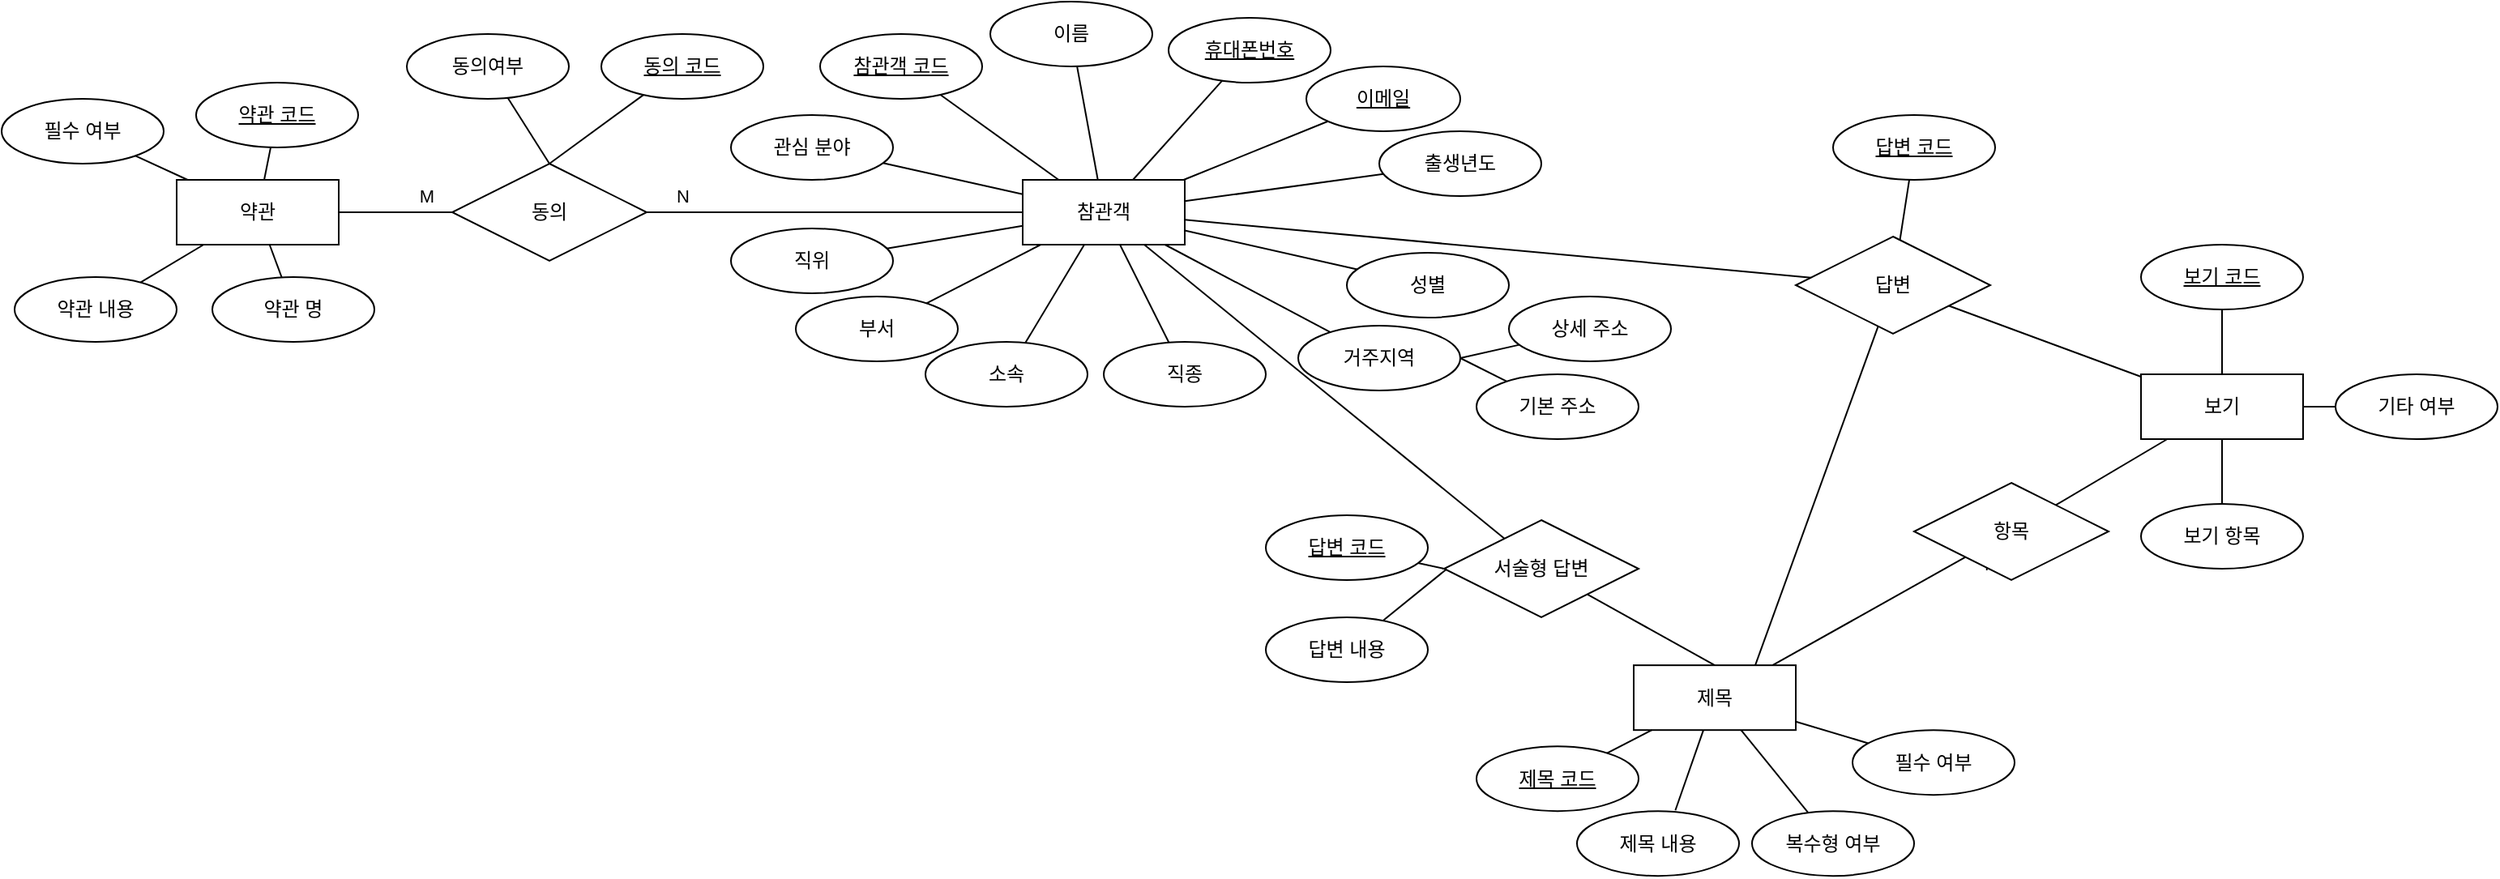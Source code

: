 <mxfile version="24.6.2" type="github" pages="2">
  <diagram name="페이지-1" id="R2ysIsO2yRYIYrhWCdYy">
    <mxGraphModel dx="1673" dy="759" grid="1" gridSize="10" guides="1" tooltips="1" connect="1" arrows="1" fold="1" page="1" pageScale="1" pageWidth="850" pageHeight="1100" math="0" shadow="0">
      <root>
        <mxCell id="0" />
        <mxCell id="1" parent="0" />
        <mxCell id="bbzpcZMjXYRwJVZqYpki-1" value="참관객" style="whiteSpace=wrap;html=1;align=center;" parent="1" vertex="1">
          <mxGeometry x="660" y="140" width="100" height="40" as="geometry" />
        </mxCell>
        <mxCell id="bbzpcZMjXYRwJVZqYpki-2" value="이름" style="ellipse;whiteSpace=wrap;html=1;align=center;" parent="1" vertex="1">
          <mxGeometry x="640" y="30" width="100" height="40" as="geometry" />
        </mxCell>
        <mxCell id="bbzpcZMjXYRwJVZqYpki-3" value="" style="endArrow=none;html=1;rounded=0;" parent="1" source="bbzpcZMjXYRwJVZqYpki-2" target="bbzpcZMjXYRwJVZqYpki-1" edge="1">
          <mxGeometry relative="1" as="geometry">
            <mxPoint x="630" y="160" as="sourcePoint" />
            <mxPoint x="790" y="160" as="targetPoint" />
          </mxGeometry>
        </mxCell>
        <mxCell id="bbzpcZMjXYRwJVZqYpki-4" value="휴대폰번호" style="ellipse;whiteSpace=wrap;html=1;align=center;fontStyle=4;" parent="1" vertex="1">
          <mxGeometry x="750" y="40" width="100" height="40" as="geometry" />
        </mxCell>
        <mxCell id="bbzpcZMjXYRwJVZqYpki-5" value="" style="endArrow=none;html=1;rounded=0;" parent="1" source="bbzpcZMjXYRwJVZqYpki-4" target="bbzpcZMjXYRwJVZqYpki-1" edge="1">
          <mxGeometry relative="1" as="geometry">
            <mxPoint x="683" y="119" as="sourcePoint" />
            <mxPoint x="706" y="150" as="targetPoint" />
          </mxGeometry>
        </mxCell>
        <mxCell id="bbzpcZMjXYRwJVZqYpki-6" value="이메일" style="ellipse;whiteSpace=wrap;html=1;align=center;fontStyle=4;" parent="1" vertex="1">
          <mxGeometry x="835" y="70" width="95" height="40" as="geometry" />
        </mxCell>
        <mxCell id="bbzpcZMjXYRwJVZqYpki-7" value="참관객 코드" style="ellipse;whiteSpace=wrap;html=1;align=center;fontStyle=4;" parent="1" vertex="1">
          <mxGeometry x="535" y="50" width="100" height="40" as="geometry" />
        </mxCell>
        <mxCell id="bbzpcZMjXYRwJVZqYpki-8" value="" style="endArrow=none;html=1;rounded=0;" parent="1" source="bbzpcZMjXYRwJVZqYpki-6" target="bbzpcZMjXYRwJVZqYpki-1" edge="1">
          <mxGeometry relative="1" as="geometry">
            <mxPoint x="683" y="119" as="sourcePoint" />
            <mxPoint x="706" y="150" as="targetPoint" />
          </mxGeometry>
        </mxCell>
        <mxCell id="bbzpcZMjXYRwJVZqYpki-9" value="" style="endArrow=none;html=1;rounded=0;" parent="1" source="bbzpcZMjXYRwJVZqYpki-7" target="bbzpcZMjXYRwJVZqYpki-1" edge="1">
          <mxGeometry relative="1" as="geometry">
            <mxPoint x="810" y="160" as="sourcePoint" />
            <mxPoint x="770" y="164" as="targetPoint" />
          </mxGeometry>
        </mxCell>
        <mxCell id="bbzpcZMjXYRwJVZqYpki-10" value="거주지역" style="ellipse;whiteSpace=wrap;html=1;align=center;" parent="1" vertex="1">
          <mxGeometry x="830" y="230" width="100" height="40" as="geometry" />
        </mxCell>
        <mxCell id="bbzpcZMjXYRwJVZqYpki-11" value="" style="endArrow=none;html=1;rounded=0;" parent="1" source="bbzpcZMjXYRwJVZqYpki-10" target="bbzpcZMjXYRwJVZqYpki-1" edge="1">
          <mxGeometry relative="1" as="geometry">
            <mxPoint x="683" y="119" as="sourcePoint" />
            <mxPoint x="706" y="150" as="targetPoint" />
          </mxGeometry>
        </mxCell>
        <mxCell id="bbzpcZMjXYRwJVZqYpki-12" value="기본 주소" style="ellipse;whiteSpace=wrap;html=1;align=center;" parent="1" vertex="1">
          <mxGeometry x="940" y="260" width="100" height="40" as="geometry" />
        </mxCell>
        <mxCell id="bbzpcZMjXYRwJVZqYpki-13" value="상세 주소" style="ellipse;whiteSpace=wrap;html=1;align=center;" parent="1" vertex="1">
          <mxGeometry x="960" y="212" width="100" height="40" as="geometry" />
        </mxCell>
        <mxCell id="bbzpcZMjXYRwJVZqYpki-14" value="" style="endArrow=none;html=1;rounded=0;entryX=1;entryY=0.5;entryDx=0;entryDy=0;" parent="1" source="bbzpcZMjXYRwJVZqYpki-12" target="bbzpcZMjXYRwJVZqYpki-10" edge="1">
          <mxGeometry relative="1" as="geometry">
            <mxPoint x="274" y="125" as="sourcePoint" />
            <mxPoint x="310" y="140" as="targetPoint" />
          </mxGeometry>
        </mxCell>
        <mxCell id="bbzpcZMjXYRwJVZqYpki-15" value="" style="endArrow=none;html=1;rounded=0;entryX=1;entryY=0.5;entryDx=0;entryDy=0;" parent="1" source="bbzpcZMjXYRwJVZqYpki-13" target="bbzpcZMjXYRwJVZqYpki-10" edge="1">
          <mxGeometry relative="1" as="geometry">
            <mxPoint x="293" y="131" as="sourcePoint" />
            <mxPoint x="328" y="139" as="targetPoint" />
          </mxGeometry>
        </mxCell>
        <mxCell id="bbzpcZMjXYRwJVZqYpki-16" value="소속" style="ellipse;whiteSpace=wrap;html=1;align=center;" parent="1" vertex="1">
          <mxGeometry x="600" y="240" width="100" height="40" as="geometry" />
        </mxCell>
        <mxCell id="bbzpcZMjXYRwJVZqYpki-17" value="" style="endArrow=none;html=1;rounded=0;" parent="1" source="bbzpcZMjXYRwJVZqYpki-16" target="bbzpcZMjXYRwJVZqYpki-1" edge="1">
          <mxGeometry relative="1" as="geometry">
            <mxPoint x="599" y="163" as="sourcePoint" />
            <mxPoint x="670" y="167" as="targetPoint" />
          </mxGeometry>
        </mxCell>
        <mxCell id="bbzpcZMjXYRwJVZqYpki-18" value="성별" style="ellipse;whiteSpace=wrap;html=1;align=center;" parent="1" vertex="1">
          <mxGeometry x="860" y="185" width="100" height="40" as="geometry" />
        </mxCell>
        <mxCell id="bbzpcZMjXYRwJVZqYpki-19" value="" style="endArrow=none;html=1;rounded=0;" parent="1" source="bbzpcZMjXYRwJVZqYpki-18" target="bbzpcZMjXYRwJVZqYpki-1" edge="1">
          <mxGeometry relative="1" as="geometry">
            <mxPoint x="617" y="207" as="sourcePoint" />
            <mxPoint x="670" y="188" as="targetPoint" />
          </mxGeometry>
        </mxCell>
        <mxCell id="bbzpcZMjXYRwJVZqYpki-20" value="약관" style="whiteSpace=wrap;html=1;align=center;" parent="1" vertex="1">
          <mxGeometry x="138" y="140" width="100" height="40" as="geometry" />
        </mxCell>
        <mxCell id="bbzpcZMjXYRwJVZqYpki-22" value="" style="endArrow=none;html=1;rounded=0;" parent="1" source="8LDzbmYmtfxuhefucSMn-5" target="bbzpcZMjXYRwJVZqYpki-20" edge="1">
          <mxGeometry relative="1" as="geometry">
            <mxPoint x="118" y="219" as="sourcePoint" />
            <mxPoint x="228" y="279" as="targetPoint" />
          </mxGeometry>
        </mxCell>
        <mxCell id="bbzpcZMjXYRwJVZqYpki-23" value="약관 코드" style="ellipse;whiteSpace=wrap;html=1;align=center;fontStyle=4;" parent="1" vertex="1">
          <mxGeometry x="150" y="80" width="100" height="40" as="geometry" />
        </mxCell>
        <mxCell id="bbzpcZMjXYRwJVZqYpki-24" value="" style="endArrow=none;html=1;rounded=0;" parent="1" source="bbzpcZMjXYRwJVZqYpki-23" target="bbzpcZMjXYRwJVZqYpki-20" edge="1">
          <mxGeometry relative="1" as="geometry">
            <mxPoint x="30.993" y="258.789" as="sourcePoint" />
            <mxPoint x="238" y="280" as="targetPoint" />
          </mxGeometry>
        </mxCell>
        <mxCell id="bbzpcZMjXYRwJVZqYpki-38" value="부서" style="ellipse;whiteSpace=wrap;html=1;align=center;" parent="1" vertex="1">
          <mxGeometry x="520" y="212" width="100" height="40" as="geometry" />
        </mxCell>
        <mxCell id="bbzpcZMjXYRwJVZqYpki-40" value="" style="endArrow=none;html=1;rounded=0;" parent="1" source="bbzpcZMjXYRwJVZqYpki-38" target="bbzpcZMjXYRwJVZqYpki-1" edge="1">
          <mxGeometry relative="1" as="geometry">
            <mxPoint x="730" y="220" as="sourcePoint" />
            <mxPoint x="746" y="180" as="targetPoint" />
          </mxGeometry>
        </mxCell>
        <mxCell id="bbzpcZMjXYRwJVZqYpki-43" value="출생년도" style="ellipse;whiteSpace=wrap;html=1;align=center;" parent="1" vertex="1">
          <mxGeometry x="880" y="110" width="100" height="40" as="geometry" />
        </mxCell>
        <mxCell id="bbzpcZMjXYRwJVZqYpki-44" value="" style="endArrow=none;html=1;rounded=0;" parent="1" source="bbzpcZMjXYRwJVZqYpki-43" target="bbzpcZMjXYRwJVZqYpki-1" edge="1">
          <mxGeometry relative="1" as="geometry">
            <mxPoint x="682" y="220" as="sourcePoint" />
            <mxPoint x="690" y="180" as="targetPoint" />
          </mxGeometry>
        </mxCell>
        <mxCell id="bbzpcZMjXYRwJVZqYpki-45" value="직종" style="ellipse;whiteSpace=wrap;html=1;align=center;" parent="1" vertex="1">
          <mxGeometry x="710" y="240" width="100" height="40" as="geometry" />
        </mxCell>
        <mxCell id="bbzpcZMjXYRwJVZqYpki-46" value="" style="endArrow=none;html=1;rounded=0;" parent="1" source="bbzpcZMjXYRwJVZqYpki-45" target="bbzpcZMjXYRwJVZqYpki-1" edge="1">
          <mxGeometry relative="1" as="geometry">
            <mxPoint x="612" y="199" as="sourcePoint" />
            <mxPoint x="670" y="183" as="targetPoint" />
          </mxGeometry>
        </mxCell>
        <mxCell id="bbzpcZMjXYRwJVZqYpki-47" value="직위" style="ellipse;whiteSpace=wrap;html=1;align=center;" parent="1" vertex="1">
          <mxGeometry x="480" y="170" width="100" height="40" as="geometry" />
        </mxCell>
        <mxCell id="bbzpcZMjXYRwJVZqYpki-48" value="관심 분야" style="ellipse;whiteSpace=wrap;html=1;align=center;" parent="1" vertex="1">
          <mxGeometry x="480" y="100" width="100" height="40" as="geometry" />
        </mxCell>
        <mxCell id="bbzpcZMjXYRwJVZqYpki-49" value="" style="endArrow=none;html=1;rounded=0;" parent="1" source="bbzpcZMjXYRwJVZqYpki-47" target="bbzpcZMjXYRwJVZqYpki-1" edge="1">
          <mxGeometry relative="1" as="geometry">
            <mxPoint x="584" y="200" as="sourcePoint" />
            <mxPoint x="670" y="181" as="targetPoint" />
          </mxGeometry>
        </mxCell>
        <mxCell id="bbzpcZMjXYRwJVZqYpki-50" value="" style="endArrow=none;html=1;rounded=0;" parent="1" source="bbzpcZMjXYRwJVZqYpki-48" target="bbzpcZMjXYRwJVZqYpki-1" edge="1">
          <mxGeometry relative="1" as="geometry">
            <mxPoint x="555.08" y="134.251" as="sourcePoint" />
            <mxPoint x="670" y="170" as="targetPoint" />
          </mxGeometry>
        </mxCell>
        <mxCell id="bbzpcZMjXYRwJVZqYpki-56" value="" style="endArrow=none;html=1;rounded=0;" parent="1" source="8LDzbmYmtfxuhefucSMn-6" target="bbzpcZMjXYRwJVZqYpki-20" edge="1">
          <mxGeometry relative="1" as="geometry">
            <mxPoint x="198" y="269" as="sourcePoint" />
            <mxPoint x="144" y="299" as="targetPoint" />
          </mxGeometry>
        </mxCell>
        <mxCell id="bbzpcZMjXYRwJVZqYpki-59" value="" style="endArrow=none;html=1;rounded=0;entryX=0;entryY=0.5;entryDx=0;entryDy=0;" parent="1" source="NyH2NcSwAPmrtW-ZyGsx-1" target="bbzpcZMjXYRwJVZqYpki-1" edge="1">
          <mxGeometry relative="1" as="geometry">
            <mxPoint x="161.122" y="254.347" as="sourcePoint" />
            <mxPoint x="330" y="175" as="targetPoint" />
          </mxGeometry>
        </mxCell>
        <mxCell id="8LDzbmYmtfxuhefucSMn-74" value="N" style="edgeLabel;html=1;align=center;verticalAlign=middle;resizable=0;points=[];" parent="bbzpcZMjXYRwJVZqYpki-59" vertex="1" connectable="0">
          <mxGeometry x="-0.613" y="1" relative="1" as="geometry">
            <mxPoint x="-23" y="-9" as="offset" />
          </mxGeometry>
        </mxCell>
        <mxCell id="bbzpcZMjXYRwJVZqYpki-65" value="" style="endArrow=none;html=1;rounded=0;" parent="1" source="NyH2NcSwAPmrtW-ZyGsx-1" target="bbzpcZMjXYRwJVZqYpki-20" edge="1">
          <mxGeometry relative="1" as="geometry">
            <mxPoint x="120" y="500" as="sourcePoint" />
            <mxPoint x="111" y="400" as="targetPoint" />
          </mxGeometry>
        </mxCell>
        <mxCell id="8LDzbmYmtfxuhefucSMn-75" value="M" style="edgeLabel;html=1;align=center;verticalAlign=middle;resizable=0;points=[];" parent="bbzpcZMjXYRwJVZqYpki-65" vertex="1" connectable="0">
          <mxGeometry x="-0.436" y="-2" relative="1" as="geometry">
            <mxPoint x="3" y="-8" as="offset" />
          </mxGeometry>
        </mxCell>
        <mxCell id="NyH2NcSwAPmrtW-ZyGsx-1" value="동의" style="shape=rhombus;perimeter=rhombusPerimeter;whiteSpace=wrap;html=1;align=center;" parent="1" vertex="1">
          <mxGeometry x="308" y="130" width="120" height="60" as="geometry" />
        </mxCell>
        <mxCell id="8LDzbmYmtfxuhefucSMn-1" value="동의 코드" style="ellipse;whiteSpace=wrap;html=1;align=center;fontStyle=4;" parent="1" vertex="1">
          <mxGeometry x="400" y="50" width="100" height="40" as="geometry" />
        </mxCell>
        <mxCell id="8LDzbmYmtfxuhefucSMn-5" value="약관 명" style="ellipse;whiteSpace=wrap;html=1;align=center;" parent="1" vertex="1">
          <mxGeometry x="160" y="200" width="100" height="40" as="geometry" />
        </mxCell>
        <mxCell id="8LDzbmYmtfxuhefucSMn-6" value="약관 내용" style="ellipse;whiteSpace=wrap;html=1;align=center;" parent="1" vertex="1">
          <mxGeometry x="38" y="200" width="100" height="40" as="geometry" />
        </mxCell>
        <mxCell id="8LDzbmYmtfxuhefucSMn-7" value="동의여부" style="ellipse;whiteSpace=wrap;html=1;align=center;" parent="1" vertex="1">
          <mxGeometry x="280" y="50" width="100" height="40" as="geometry" />
        </mxCell>
        <mxCell id="8LDzbmYmtfxuhefucSMn-8" value="" style="endArrow=none;html=1;rounded=0;entryX=0.5;entryY=0;entryDx=0;entryDy=0;" parent="1" source="8LDzbmYmtfxuhefucSMn-1" target="NyH2NcSwAPmrtW-ZyGsx-1" edge="1">
          <mxGeometry relative="1" as="geometry">
            <mxPoint x="338" y="132" as="sourcePoint" />
            <mxPoint x="396" y="80" as="targetPoint" />
          </mxGeometry>
        </mxCell>
        <mxCell id="8LDzbmYmtfxuhefucSMn-10" value="" style="endArrow=none;html=1;rounded=0;entryX=0.5;entryY=0;entryDx=0;entryDy=0;" parent="1" source="8LDzbmYmtfxuhefucSMn-7" target="NyH2NcSwAPmrtW-ZyGsx-1" edge="1">
          <mxGeometry relative="1" as="geometry">
            <mxPoint x="272" y="222" as="sourcePoint" />
            <mxPoint x="181" y="205" as="targetPoint" />
          </mxGeometry>
        </mxCell>
        <mxCell id="8LDzbmYmtfxuhefucSMn-15" value="보기" style="whiteSpace=wrap;html=1;align=center;" parent="1" vertex="1">
          <mxGeometry x="1350" y="260" width="100" height="40" as="geometry" />
        </mxCell>
        <mxCell id="8LDzbmYmtfxuhefucSMn-16" value="보기 코드" style="ellipse;whiteSpace=wrap;html=1;align=center;fontStyle=4;" parent="1" vertex="1">
          <mxGeometry x="1350" y="180" width="100" height="40" as="geometry" />
        </mxCell>
        <mxCell id="8LDzbmYmtfxuhefucSMn-18" value="보기 항목" style="ellipse;whiteSpace=wrap;html=1;align=center;" parent="1" vertex="1">
          <mxGeometry x="1350" y="340" width="100" height="40" as="geometry" />
        </mxCell>
        <mxCell id="8LDzbmYmtfxuhefucSMn-19" value="" style="endArrow=none;html=1;rounded=0;" parent="1" source="8LDzbmYmtfxuhefucSMn-16" target="8LDzbmYmtfxuhefucSMn-15" edge="1">
          <mxGeometry relative="1" as="geometry">
            <mxPoint x="1129.5" y="699.77" as="sourcePoint" />
            <mxPoint x="1181" y="559" as="targetPoint" />
          </mxGeometry>
        </mxCell>
        <mxCell id="8LDzbmYmtfxuhefucSMn-20" value="" style="endArrow=none;html=1;rounded=0;" parent="1" source="8LDzbmYmtfxuhefucSMn-18" target="8LDzbmYmtfxuhefucSMn-15" edge="1">
          <mxGeometry relative="1" as="geometry">
            <mxPoint x="1141.5" y="669.77" as="sourcePoint" />
            <mxPoint x="1231" y="579" as="targetPoint" />
          </mxGeometry>
        </mxCell>
        <mxCell id="8LDzbmYmtfxuhefucSMn-24" value="" style="endArrow=none;html=1;rounded=0;" parent="1" source="8LDzbmYmtfxuhefucSMn-68" target="8LDzbmYmtfxuhefucSMn-15" edge="1">
          <mxGeometry relative="1" as="geometry">
            <mxPoint x="1335" y="694" as="sourcePoint" />
            <mxPoint x="1255" y="724" as="targetPoint" />
          </mxGeometry>
        </mxCell>
        <mxCell id="8LDzbmYmtfxuhefucSMn-70" value="N" style="edgeLabel;html=1;align=center;verticalAlign=middle;resizable=0;points=[];" parent="8LDzbmYmtfxuhefucSMn-24" vertex="1" connectable="0">
          <mxGeometry x="-0.022" y="2" relative="1" as="geometry">
            <mxPoint x="-73" y="58" as="offset" />
          </mxGeometry>
        </mxCell>
        <mxCell id="8LDzbmYmtfxuhefucSMn-28" value="제목" style="whiteSpace=wrap;html=1;align=center;" parent="1" vertex="1">
          <mxGeometry x="1037" y="439.58" width="100" height="40" as="geometry" />
        </mxCell>
        <mxCell id="8LDzbmYmtfxuhefucSMn-29" value="" style="endArrow=none;html=1;rounded=0;" parent="1" source="8LDzbmYmtfxuhefucSMn-33" target="8LDzbmYmtfxuhefucSMn-28" edge="1">
          <mxGeometry relative="1" as="geometry">
            <mxPoint x="980" y="498.58" as="sourcePoint" />
            <mxPoint x="1090" y="558.58" as="targetPoint" />
          </mxGeometry>
        </mxCell>
        <mxCell id="8LDzbmYmtfxuhefucSMn-30" value="제목 코드" style="ellipse;whiteSpace=wrap;html=1;align=center;fontStyle=4;" parent="1" vertex="1">
          <mxGeometry x="940" y="489.58" width="100" height="40" as="geometry" />
        </mxCell>
        <mxCell id="8LDzbmYmtfxuhefucSMn-31" value="" style="endArrow=none;html=1;rounded=0;" parent="1" source="8LDzbmYmtfxuhefucSMn-30" target="8LDzbmYmtfxuhefucSMn-28" edge="1">
          <mxGeometry relative="1" as="geometry">
            <mxPoint x="1064" y="586.58" as="sourcePoint" />
            <mxPoint x="1065" y="581.304" as="targetPoint" />
          </mxGeometry>
        </mxCell>
        <mxCell id="8LDzbmYmtfxuhefucSMn-32" value="" style="endArrow=none;html=1;rounded=0;" parent="1" source="8LDzbmYmtfxuhefucSMn-34" target="8LDzbmYmtfxuhefucSMn-28" edge="1">
          <mxGeometry relative="1" as="geometry">
            <mxPoint x="1070" y="634.41" as="sourcePoint" />
            <mxPoint x="1146.551" y="599.58" as="targetPoint" />
          </mxGeometry>
        </mxCell>
        <mxCell id="8LDzbmYmtfxuhefucSMn-33" value="필수 여부" style="ellipse;whiteSpace=wrap;html=1;align=center;" parent="1" vertex="1">
          <mxGeometry x="1172" y="479.58" width="100" height="40" as="geometry" />
        </mxCell>
        <mxCell id="8LDzbmYmtfxuhefucSMn-34" value="복수형 여부" style="ellipse;whiteSpace=wrap;html=1;align=center;" parent="1" vertex="1">
          <mxGeometry x="1110" y="529.58" width="100" height="40" as="geometry" />
        </mxCell>
        <mxCell id="8LDzbmYmtfxuhefucSMn-56" value="" style="endArrow=none;html=1;rounded=0;entryX=0.75;entryY=1;entryDx=0;entryDy=0;" parent="1" source="8LDzbmYmtfxuhefucSMn-96" target="bbzpcZMjXYRwJVZqYpki-1" edge="1">
          <mxGeometry relative="1" as="geometry">
            <mxPoint x="1000" y="420" as="sourcePoint" />
            <mxPoint x="625" y="190" as="targetPoint" />
          </mxGeometry>
        </mxCell>
        <mxCell id="8LDzbmYmtfxuhefucSMn-57" value="" style="endArrow=none;html=1;rounded=0;" parent="1" source="8LDzbmYmtfxuhefucSMn-58" target="8LDzbmYmtfxuhefucSMn-15" edge="1">
          <mxGeometry relative="1" as="geometry">
            <mxPoint x="1351" y="609" as="sourcePoint" />
            <mxPoint x="1281" y="569" as="targetPoint" />
          </mxGeometry>
        </mxCell>
        <mxCell id="8LDzbmYmtfxuhefucSMn-58" value="기타 여부" style="ellipse;whiteSpace=wrap;html=1;align=center;" parent="1" vertex="1">
          <mxGeometry x="1470" y="260" width="100" height="40" as="geometry" />
        </mxCell>
        <mxCell id="8LDzbmYmtfxuhefucSMn-59" value="제목 내용" style="ellipse;whiteSpace=wrap;html=1;align=center;" parent="1" vertex="1">
          <mxGeometry x="1002" y="529.58" width="100" height="40" as="geometry" />
        </mxCell>
        <mxCell id="8LDzbmYmtfxuhefucSMn-60" value="" style="endArrow=none;html=1;rounded=0;exitX=0.607;exitY=-0.011;exitDx=0;exitDy=0;exitPerimeter=0;" parent="1" source="8LDzbmYmtfxuhefucSMn-59" target="8LDzbmYmtfxuhefucSMn-28" edge="1">
          <mxGeometry relative="1" as="geometry">
            <mxPoint x="1033.361" y="550.103" as="sourcePoint" />
            <mxPoint x="1137" y="590.691" as="targetPoint" />
          </mxGeometry>
        </mxCell>
        <mxCell id="8LDzbmYmtfxuhefucSMn-69" value="" style="endArrow=none;html=1;rounded=0;" parent="1" source="8LDzbmYmtfxuhefucSMn-28" target="8LDzbmYmtfxuhefucSMn-68" edge="1">
          <mxGeometry relative="1" as="geometry">
            <mxPoint x="900" y="628.58" as="sourcePoint" />
            <mxPoint x="1205.874" y="414.517" as="targetPoint" />
          </mxGeometry>
        </mxCell>
        <mxCell id="8LDzbmYmtfxuhefucSMn-68" value="항목" style="shape=rhombus;perimeter=rhombusPerimeter;whiteSpace=wrap;html=1;align=center;" parent="1" vertex="1">
          <mxGeometry x="1210" y="327" width="120" height="60" as="geometry" />
        </mxCell>
        <mxCell id="8LDzbmYmtfxuhefucSMn-93" value="" style="endArrow=none;html=1;rounded=0;entryX=0;entryY=0.5;entryDx=0;entryDy=0;" parent="1" source="L_MzMhsjJ9_mvxcdoN2l-3" target="8LDzbmYmtfxuhefucSMn-96" edge="1">
          <mxGeometry relative="1" as="geometry">
            <mxPoint x="933.146" y="378.774" as="sourcePoint" />
            <mxPoint x="1158" y="336" as="targetPoint" />
          </mxGeometry>
        </mxCell>
        <mxCell id="8LDzbmYmtfxuhefucSMn-96" value="서술형 답변" style="shape=rhombus;perimeter=rhombusPerimeter;whiteSpace=wrap;html=1;align=center;" parent="1" vertex="1">
          <mxGeometry x="920" y="350" width="120" height="60" as="geometry" />
        </mxCell>
        <mxCell id="8LDzbmYmtfxuhefucSMn-99" value="" style="endArrow=none;html=1;rounded=0;" parent="1" source="ca3TsRG272wJ-vDliOmY-15" target="8LDzbmYmtfxuhefucSMn-15" edge="1">
          <mxGeometry relative="1" as="geometry">
            <mxPoint x="1129" y="469" as="sourcePoint" />
            <mxPoint x="1074" y="353" as="targetPoint" />
          </mxGeometry>
        </mxCell>
        <mxCell id="L_MzMhsjJ9_mvxcdoN2l-1" value="필수 여부" style="ellipse;whiteSpace=wrap;html=1;align=center;" vertex="1" parent="1">
          <mxGeometry x="30" y="90" width="100" height="40" as="geometry" />
        </mxCell>
        <mxCell id="L_MzMhsjJ9_mvxcdoN2l-2" value="" style="endArrow=none;html=1;rounded=0;" edge="1" parent="1" source="L_MzMhsjJ9_mvxcdoN2l-1" target="bbzpcZMjXYRwJVZqYpki-20">
          <mxGeometry relative="1" as="geometry">
            <mxPoint x="231" y="289" as="sourcePoint" />
            <mxPoint x="216" y="249" as="targetPoint" />
          </mxGeometry>
        </mxCell>
        <mxCell id="L_MzMhsjJ9_mvxcdoN2l-3" value="답변 코드" style="ellipse;whiteSpace=wrap;html=1;align=center;fontStyle=4;" vertex="1" parent="1">
          <mxGeometry x="810" y="347" width="100" height="40" as="geometry" />
        </mxCell>
        <mxCell id="L_MzMhsjJ9_mvxcdoN2l-6" value="" style="endArrow=none;html=1;rounded=0;exitX=0.5;exitY=0;exitDx=0;exitDy=0;" edge="1" parent="1" source="8LDzbmYmtfxuhefucSMn-28" target="8LDzbmYmtfxuhefucSMn-96">
          <mxGeometry relative="1" as="geometry">
            <mxPoint x="936" y="461.58" as="sourcePoint" />
            <mxPoint x="1049.322" y="399.919" as="targetPoint" />
          </mxGeometry>
        </mxCell>
        <mxCell id="L_MzMhsjJ9_mvxcdoN2l-7" value="답변 내용" style="ellipse;whiteSpace=wrap;html=1;align=center;" vertex="1" parent="1">
          <mxGeometry x="810" y="410" width="100" height="40" as="geometry" />
        </mxCell>
        <mxCell id="L_MzMhsjJ9_mvxcdoN2l-8" value="" style="endArrow=none;html=1;rounded=0;entryX=0.013;entryY=0.504;entryDx=0;entryDy=0;entryPerimeter=0;" edge="1" parent="1" source="L_MzMhsjJ9_mvxcdoN2l-7" target="8LDzbmYmtfxuhefucSMn-96">
          <mxGeometry relative="1" as="geometry">
            <mxPoint x="1209" y="340" as="sourcePoint" />
            <mxPoint x="1072" y="385" as="targetPoint" />
          </mxGeometry>
        </mxCell>
        <mxCell id="ca3TsRG272wJ-vDliOmY-14" value="" style="endArrow=none;html=1;rounded=0;" edge="1" parent="1" source="ca3TsRG272wJ-vDliOmY-17" target="ca3TsRG272wJ-vDliOmY-15">
          <mxGeometry relative="1" as="geometry">
            <mxPoint x="1160.276" y="313.774" as="sourcePoint" />
            <mxPoint x="1385.13" y="271" as="targetPoint" />
          </mxGeometry>
        </mxCell>
        <mxCell id="ca3TsRG272wJ-vDliOmY-15" value="답변" style="shape=rhombus;perimeter=rhombusPerimeter;whiteSpace=wrap;html=1;align=center;" vertex="1" parent="1">
          <mxGeometry x="1137" y="175" width="120" height="60" as="geometry" />
        </mxCell>
        <mxCell id="ca3TsRG272wJ-vDliOmY-17" value="답변 코드" style="ellipse;whiteSpace=wrap;html=1;align=center;fontStyle=4;" vertex="1" parent="1">
          <mxGeometry x="1160" y="100" width="100" height="40" as="geometry" />
        </mxCell>
        <mxCell id="ca3TsRG272wJ-vDliOmY-22" value="" style="endArrow=none;html=1;rounded=0;exitX=0.75;exitY=0;exitDx=0;exitDy=0;" edge="1" parent="1" source="8LDzbmYmtfxuhefucSMn-28" target="ca3TsRG272wJ-vDliOmY-15">
          <mxGeometry relative="1" as="geometry">
            <mxPoint x="1167" y="415" as="sourcePoint" />
            <mxPoint x="1098" y="336" as="targetPoint" />
          </mxGeometry>
        </mxCell>
        <mxCell id="ca3TsRG272wJ-vDliOmY-23" value="" style="endArrow=none;html=1;rounded=0;" edge="1" parent="1" source="bbzpcZMjXYRwJVZqYpki-1" target="ca3TsRG272wJ-vDliOmY-15">
          <mxGeometry relative="1" as="geometry">
            <mxPoint x="1242" y="280" as="sourcePoint" />
            <mxPoint x="1200" y="180" as="targetPoint" />
          </mxGeometry>
        </mxCell>
      </root>
    </mxGraphModel>
  </diagram>
  <diagram id="BljMs6ohN4SrVddhDajM" name="페이지-2">
    <mxGraphModel dx="1560" dy="659" grid="1" gridSize="10" guides="1" tooltips="1" connect="1" arrows="1" fold="1" page="1" pageScale="1" pageWidth="850" pageHeight="1100" math="0" shadow="0">
      <root>
        <mxCell id="0" />
        <mxCell id="1" parent="0" />
        <mxCell id="WBjq7cwfK1w3SR4OHs2C-1" value="약관" style="shape=table;startSize=30;container=1;collapsible=1;childLayout=tableLayout;fixedRows=1;rowLines=0;fontStyle=1;align=center;resizeLast=1;html=1;" vertex="1" parent="1">
          <mxGeometry x="-150" y="300" width="180" height="150" as="geometry" />
        </mxCell>
        <mxCell id="WBjq7cwfK1w3SR4OHs2C-2" value="" style="shape=tableRow;horizontal=0;startSize=0;swimlaneHead=0;swimlaneBody=0;fillColor=none;collapsible=0;dropTarget=0;points=[[0,0.5],[1,0.5]];portConstraint=eastwest;top=0;left=0;right=0;bottom=1;" vertex="1" parent="WBjq7cwfK1w3SR4OHs2C-1">
          <mxGeometry y="30" width="180" height="30" as="geometry" />
        </mxCell>
        <mxCell id="WBjq7cwfK1w3SR4OHs2C-3" value="PK" style="shape=partialRectangle;connectable=0;fillColor=none;top=0;left=0;bottom=0;right=0;fontStyle=1;overflow=hidden;whiteSpace=wrap;html=1;" vertex="1" parent="WBjq7cwfK1w3SR4OHs2C-2">
          <mxGeometry width="30" height="30" as="geometry">
            <mxRectangle width="30" height="30" as="alternateBounds" />
          </mxGeometry>
        </mxCell>
        <mxCell id="WBjq7cwfK1w3SR4OHs2C-4" value="약관 코드" style="shape=partialRectangle;connectable=0;fillColor=none;top=0;left=0;bottom=0;right=0;align=left;spacingLeft=6;fontStyle=5;overflow=hidden;whiteSpace=wrap;html=1;" vertex="1" parent="WBjq7cwfK1w3SR4OHs2C-2">
          <mxGeometry x="30" width="150" height="30" as="geometry">
            <mxRectangle width="150" height="30" as="alternateBounds" />
          </mxGeometry>
        </mxCell>
        <mxCell id="WBjq7cwfK1w3SR4OHs2C-5" value="" style="shape=tableRow;horizontal=0;startSize=0;swimlaneHead=0;swimlaneBody=0;fillColor=none;collapsible=0;dropTarget=0;points=[[0,0.5],[1,0.5]];portConstraint=eastwest;top=0;left=0;right=0;bottom=0;" vertex="1" parent="WBjq7cwfK1w3SR4OHs2C-1">
          <mxGeometry y="60" width="180" height="30" as="geometry" />
        </mxCell>
        <mxCell id="WBjq7cwfK1w3SR4OHs2C-6" value="" style="shape=partialRectangle;connectable=0;fillColor=none;top=0;left=0;bottom=0;right=0;editable=1;overflow=hidden;whiteSpace=wrap;html=1;" vertex="1" parent="WBjq7cwfK1w3SR4OHs2C-5">
          <mxGeometry width="30" height="30" as="geometry">
            <mxRectangle width="30" height="30" as="alternateBounds" />
          </mxGeometry>
        </mxCell>
        <mxCell id="WBjq7cwfK1w3SR4OHs2C-7" value="약관 명&lt;span style=&quot;white-space: pre;&quot;&gt;&#x9;&lt;/span&gt;" style="shape=partialRectangle;connectable=0;fillColor=none;top=0;left=0;bottom=0;right=0;align=left;spacingLeft=6;overflow=hidden;whiteSpace=wrap;html=1;" vertex="1" parent="WBjq7cwfK1w3SR4OHs2C-5">
          <mxGeometry x="30" width="150" height="30" as="geometry">
            <mxRectangle width="150" height="30" as="alternateBounds" />
          </mxGeometry>
        </mxCell>
        <mxCell id="WBjq7cwfK1w3SR4OHs2C-8" value="" style="shape=tableRow;horizontal=0;startSize=0;swimlaneHead=0;swimlaneBody=0;fillColor=none;collapsible=0;dropTarget=0;points=[[0,0.5],[1,0.5]];portConstraint=eastwest;top=0;left=0;right=0;bottom=0;" vertex="1" parent="WBjq7cwfK1w3SR4OHs2C-1">
          <mxGeometry y="90" width="180" height="30" as="geometry" />
        </mxCell>
        <mxCell id="WBjq7cwfK1w3SR4OHs2C-9" value="" style="shape=partialRectangle;connectable=0;fillColor=none;top=0;left=0;bottom=0;right=0;editable=1;overflow=hidden;whiteSpace=wrap;html=1;" vertex="1" parent="WBjq7cwfK1w3SR4OHs2C-8">
          <mxGeometry width="30" height="30" as="geometry">
            <mxRectangle width="30" height="30" as="alternateBounds" />
          </mxGeometry>
        </mxCell>
        <mxCell id="WBjq7cwfK1w3SR4OHs2C-10" value="약관 내용" style="shape=partialRectangle;connectable=0;fillColor=none;top=0;left=0;bottom=0;right=0;align=left;spacingLeft=6;overflow=hidden;whiteSpace=wrap;html=1;" vertex="1" parent="WBjq7cwfK1w3SR4OHs2C-8">
          <mxGeometry x="30" width="150" height="30" as="geometry">
            <mxRectangle width="150" height="30" as="alternateBounds" />
          </mxGeometry>
        </mxCell>
        <mxCell id="WBjq7cwfK1w3SR4OHs2C-11" value="" style="shape=tableRow;horizontal=0;startSize=0;swimlaneHead=0;swimlaneBody=0;fillColor=none;collapsible=0;dropTarget=0;points=[[0,0.5],[1,0.5]];portConstraint=eastwest;top=0;left=0;right=0;bottom=0;" vertex="1" parent="WBjq7cwfK1w3SR4OHs2C-1">
          <mxGeometry y="120" width="180" height="30" as="geometry" />
        </mxCell>
        <mxCell id="WBjq7cwfK1w3SR4OHs2C-12" value="" style="shape=partialRectangle;connectable=0;fillColor=none;top=0;left=0;bottom=0;right=0;editable=1;overflow=hidden;whiteSpace=wrap;html=1;" vertex="1" parent="WBjq7cwfK1w3SR4OHs2C-11">
          <mxGeometry width="30" height="30" as="geometry">
            <mxRectangle width="30" height="30" as="alternateBounds" />
          </mxGeometry>
        </mxCell>
        <mxCell id="WBjq7cwfK1w3SR4OHs2C-13" value="필수 여부" style="shape=partialRectangle;connectable=0;fillColor=none;top=0;left=0;bottom=0;right=0;align=left;spacingLeft=6;overflow=hidden;whiteSpace=wrap;html=1;" vertex="1" parent="WBjq7cwfK1w3SR4OHs2C-11">
          <mxGeometry x="30" width="150" height="30" as="geometry">
            <mxRectangle width="150" height="30" as="alternateBounds" />
          </mxGeometry>
        </mxCell>
        <mxCell id="3nZ8lWPxB-On1REzzc3z-1" value="참관객" style="shape=table;startSize=30;container=1;collapsible=1;childLayout=tableLayout;fixedRows=1;rowLines=0;fontStyle=1;align=center;resizeLast=1;html=1;" vertex="1" parent="1">
          <mxGeometry x="370" y="300" width="180" height="390" as="geometry" />
        </mxCell>
        <mxCell id="3nZ8lWPxB-On1REzzc3z-2" value="" style="shape=tableRow;horizontal=0;startSize=0;swimlaneHead=0;swimlaneBody=0;fillColor=none;collapsible=0;dropTarget=0;points=[[0,0.5],[1,0.5]];portConstraint=eastwest;top=0;left=0;right=0;bottom=1;" vertex="1" parent="3nZ8lWPxB-On1REzzc3z-1">
          <mxGeometry y="30" width="180" height="30" as="geometry" />
        </mxCell>
        <mxCell id="3nZ8lWPxB-On1REzzc3z-3" value="PK" style="shape=partialRectangle;connectable=0;fillColor=none;top=0;left=0;bottom=0;right=0;fontStyle=1;overflow=hidden;whiteSpace=wrap;html=1;" vertex="1" parent="3nZ8lWPxB-On1REzzc3z-2">
          <mxGeometry width="30" height="30" as="geometry">
            <mxRectangle width="30" height="30" as="alternateBounds" />
          </mxGeometry>
        </mxCell>
        <mxCell id="3nZ8lWPxB-On1REzzc3z-4" value="참관객 코드" style="shape=partialRectangle;connectable=0;fillColor=none;top=0;left=0;bottom=0;right=0;align=left;spacingLeft=6;fontStyle=5;overflow=hidden;whiteSpace=wrap;html=1;" vertex="1" parent="3nZ8lWPxB-On1REzzc3z-2">
          <mxGeometry x="30" width="150" height="30" as="geometry">
            <mxRectangle width="150" height="30" as="alternateBounds" />
          </mxGeometry>
        </mxCell>
        <mxCell id="3nZ8lWPxB-On1REzzc3z-5" value="" style="shape=tableRow;horizontal=0;startSize=0;swimlaneHead=0;swimlaneBody=0;fillColor=none;collapsible=0;dropTarget=0;points=[[0,0.5],[1,0.5]];portConstraint=eastwest;top=0;left=0;right=0;bottom=0;" vertex="1" parent="3nZ8lWPxB-On1REzzc3z-1">
          <mxGeometry y="60" width="180" height="30" as="geometry" />
        </mxCell>
        <mxCell id="3nZ8lWPxB-On1REzzc3z-6" value="" style="shape=partialRectangle;connectable=0;fillColor=none;top=0;left=0;bottom=0;right=0;editable=1;overflow=hidden;whiteSpace=wrap;html=1;" vertex="1" parent="3nZ8lWPxB-On1REzzc3z-5">
          <mxGeometry width="30" height="30" as="geometry">
            <mxRectangle width="30" height="30" as="alternateBounds" />
          </mxGeometry>
        </mxCell>
        <mxCell id="3nZ8lWPxB-On1REzzc3z-7" value="이름" style="shape=partialRectangle;connectable=0;fillColor=none;top=0;left=0;bottom=0;right=0;align=left;spacingLeft=6;overflow=hidden;whiteSpace=wrap;html=1;" vertex="1" parent="3nZ8lWPxB-On1REzzc3z-5">
          <mxGeometry x="30" width="150" height="30" as="geometry">
            <mxRectangle width="150" height="30" as="alternateBounds" />
          </mxGeometry>
        </mxCell>
        <mxCell id="3nZ8lWPxB-On1REzzc3z-8" value="" style="shape=tableRow;horizontal=0;startSize=0;swimlaneHead=0;swimlaneBody=0;fillColor=none;collapsible=0;dropTarget=0;points=[[0,0.5],[1,0.5]];portConstraint=eastwest;top=0;left=0;right=0;bottom=0;" vertex="1" parent="3nZ8lWPxB-On1REzzc3z-1">
          <mxGeometry y="90" width="180" height="30" as="geometry" />
        </mxCell>
        <mxCell id="3nZ8lWPxB-On1REzzc3z-9" value="" style="shape=partialRectangle;connectable=0;fillColor=none;top=0;left=0;bottom=0;right=0;editable=1;overflow=hidden;whiteSpace=wrap;html=1;" vertex="1" parent="3nZ8lWPxB-On1REzzc3z-8">
          <mxGeometry width="30" height="30" as="geometry">
            <mxRectangle width="30" height="30" as="alternateBounds" />
          </mxGeometry>
        </mxCell>
        <mxCell id="3nZ8lWPxB-On1REzzc3z-10" value="휴대폰 번호" style="shape=partialRectangle;connectable=0;fillColor=none;top=0;left=0;bottom=0;right=0;align=left;spacingLeft=6;overflow=hidden;whiteSpace=wrap;html=1;" vertex="1" parent="3nZ8lWPxB-On1REzzc3z-8">
          <mxGeometry x="30" width="150" height="30" as="geometry">
            <mxRectangle width="150" height="30" as="alternateBounds" />
          </mxGeometry>
        </mxCell>
        <mxCell id="3nZ8lWPxB-On1REzzc3z-11" value="" style="shape=tableRow;horizontal=0;startSize=0;swimlaneHead=0;swimlaneBody=0;fillColor=none;collapsible=0;dropTarget=0;points=[[0,0.5],[1,0.5]];portConstraint=eastwest;top=0;left=0;right=0;bottom=0;" vertex="1" parent="3nZ8lWPxB-On1REzzc3z-1">
          <mxGeometry y="120" width="180" height="30" as="geometry" />
        </mxCell>
        <mxCell id="3nZ8lWPxB-On1REzzc3z-12" value="" style="shape=partialRectangle;connectable=0;fillColor=none;top=0;left=0;bottom=0;right=0;editable=1;overflow=hidden;whiteSpace=wrap;html=1;" vertex="1" parent="3nZ8lWPxB-On1REzzc3z-11">
          <mxGeometry width="30" height="30" as="geometry">
            <mxRectangle width="30" height="30" as="alternateBounds" />
          </mxGeometry>
        </mxCell>
        <mxCell id="3nZ8lWPxB-On1REzzc3z-13" value="&lt;div&gt;이메일&lt;/div&gt;" style="shape=partialRectangle;connectable=0;fillColor=none;top=0;left=0;bottom=0;right=0;align=left;spacingLeft=6;overflow=hidden;whiteSpace=wrap;html=1;" vertex="1" parent="3nZ8lWPxB-On1REzzc3z-11">
          <mxGeometry x="30" width="150" height="30" as="geometry">
            <mxRectangle width="150" height="30" as="alternateBounds" />
          </mxGeometry>
        </mxCell>
        <mxCell id="3nZ8lWPxB-On1REzzc3z-56" value="" style="shape=tableRow;horizontal=0;startSize=0;swimlaneHead=0;swimlaneBody=0;fillColor=none;collapsible=0;dropTarget=0;points=[[0,0.5],[1,0.5]];portConstraint=eastwest;top=0;left=0;right=0;bottom=0;" vertex="1" parent="3nZ8lWPxB-On1REzzc3z-1">
          <mxGeometry y="150" width="180" height="30" as="geometry" />
        </mxCell>
        <mxCell id="3nZ8lWPxB-On1REzzc3z-57" value="" style="shape=partialRectangle;connectable=0;fillColor=none;top=0;left=0;bottom=0;right=0;editable=1;overflow=hidden;whiteSpace=wrap;html=1;" vertex="1" parent="3nZ8lWPxB-On1REzzc3z-56">
          <mxGeometry width="30" height="30" as="geometry">
            <mxRectangle width="30" height="30" as="alternateBounds" />
          </mxGeometry>
        </mxCell>
        <mxCell id="3nZ8lWPxB-On1REzzc3z-58" value="&lt;div&gt;출생년도&lt;/div&gt;" style="shape=partialRectangle;connectable=0;fillColor=none;top=0;left=0;bottom=0;right=0;align=left;spacingLeft=6;overflow=hidden;whiteSpace=wrap;html=1;" vertex="1" parent="3nZ8lWPxB-On1REzzc3z-56">
          <mxGeometry x="30" width="150" height="30" as="geometry">
            <mxRectangle width="150" height="30" as="alternateBounds" />
          </mxGeometry>
        </mxCell>
        <mxCell id="3nZ8lWPxB-On1REzzc3z-59" value="" style="shape=tableRow;horizontal=0;startSize=0;swimlaneHead=0;swimlaneBody=0;fillColor=none;collapsible=0;dropTarget=0;points=[[0,0.5],[1,0.5]];portConstraint=eastwest;top=0;left=0;right=0;bottom=0;" vertex="1" parent="3nZ8lWPxB-On1REzzc3z-1">
          <mxGeometry y="180" width="180" height="30" as="geometry" />
        </mxCell>
        <mxCell id="3nZ8lWPxB-On1REzzc3z-60" value="" style="shape=partialRectangle;connectable=0;fillColor=none;top=0;left=0;bottom=0;right=0;editable=1;overflow=hidden;whiteSpace=wrap;html=1;" vertex="1" parent="3nZ8lWPxB-On1REzzc3z-59">
          <mxGeometry width="30" height="30" as="geometry">
            <mxRectangle width="30" height="30" as="alternateBounds" />
          </mxGeometry>
        </mxCell>
        <mxCell id="3nZ8lWPxB-On1REzzc3z-61" value="&lt;div&gt;성별&lt;/div&gt;" style="shape=partialRectangle;connectable=0;fillColor=none;top=0;left=0;bottom=0;right=0;align=left;spacingLeft=6;overflow=hidden;whiteSpace=wrap;html=1;" vertex="1" parent="3nZ8lWPxB-On1REzzc3z-59">
          <mxGeometry x="30" width="150" height="30" as="geometry">
            <mxRectangle width="150" height="30" as="alternateBounds" />
          </mxGeometry>
        </mxCell>
        <mxCell id="3nZ8lWPxB-On1REzzc3z-62" value="" style="shape=tableRow;horizontal=0;startSize=0;swimlaneHead=0;swimlaneBody=0;fillColor=none;collapsible=0;dropTarget=0;points=[[0,0.5],[1,0.5]];portConstraint=eastwest;top=0;left=0;right=0;bottom=0;" vertex="1" parent="3nZ8lWPxB-On1REzzc3z-1">
          <mxGeometry y="210" width="180" height="30" as="geometry" />
        </mxCell>
        <mxCell id="3nZ8lWPxB-On1REzzc3z-63" value="" style="shape=partialRectangle;connectable=0;fillColor=none;top=0;left=0;bottom=0;right=0;editable=1;overflow=hidden;whiteSpace=wrap;html=1;" vertex="1" parent="3nZ8lWPxB-On1REzzc3z-62">
          <mxGeometry width="30" height="30" as="geometry">
            <mxRectangle width="30" height="30" as="alternateBounds" />
          </mxGeometry>
        </mxCell>
        <mxCell id="3nZ8lWPxB-On1REzzc3z-64" value="&lt;div&gt;거주지역&lt;/div&gt;" style="shape=partialRectangle;connectable=0;fillColor=none;top=0;left=0;bottom=0;right=0;align=left;spacingLeft=6;overflow=hidden;whiteSpace=wrap;html=1;" vertex="1" parent="3nZ8lWPxB-On1REzzc3z-62">
          <mxGeometry x="30" width="150" height="30" as="geometry">
            <mxRectangle width="150" height="30" as="alternateBounds" />
          </mxGeometry>
        </mxCell>
        <mxCell id="3nZ8lWPxB-On1REzzc3z-65" value="" style="shape=tableRow;horizontal=0;startSize=0;swimlaneHead=0;swimlaneBody=0;fillColor=none;collapsible=0;dropTarget=0;points=[[0,0.5],[1,0.5]];portConstraint=eastwest;top=0;left=0;right=0;bottom=0;" vertex="1" parent="3nZ8lWPxB-On1REzzc3z-1">
          <mxGeometry y="240" width="180" height="30" as="geometry" />
        </mxCell>
        <mxCell id="3nZ8lWPxB-On1REzzc3z-66" value="" style="shape=partialRectangle;connectable=0;fillColor=none;top=0;left=0;bottom=0;right=0;editable=1;overflow=hidden;whiteSpace=wrap;html=1;" vertex="1" parent="3nZ8lWPxB-On1REzzc3z-65">
          <mxGeometry width="30" height="30" as="geometry">
            <mxRectangle width="30" height="30" as="alternateBounds" />
          </mxGeometry>
        </mxCell>
        <mxCell id="3nZ8lWPxB-On1REzzc3z-67" value="&lt;div&gt;직종&lt;/div&gt;" style="shape=partialRectangle;connectable=0;fillColor=none;top=0;left=0;bottom=0;right=0;align=left;spacingLeft=6;overflow=hidden;whiteSpace=wrap;html=1;" vertex="1" parent="3nZ8lWPxB-On1REzzc3z-65">
          <mxGeometry x="30" width="150" height="30" as="geometry">
            <mxRectangle width="150" height="30" as="alternateBounds" />
          </mxGeometry>
        </mxCell>
        <mxCell id="3nZ8lWPxB-On1REzzc3z-68" value="" style="shape=tableRow;horizontal=0;startSize=0;swimlaneHead=0;swimlaneBody=0;fillColor=none;collapsible=0;dropTarget=0;points=[[0,0.5],[1,0.5]];portConstraint=eastwest;top=0;left=0;right=0;bottom=0;" vertex="1" parent="3nZ8lWPxB-On1REzzc3z-1">
          <mxGeometry y="270" width="180" height="30" as="geometry" />
        </mxCell>
        <mxCell id="3nZ8lWPxB-On1REzzc3z-69" value="" style="shape=partialRectangle;connectable=0;fillColor=none;top=0;left=0;bottom=0;right=0;editable=1;overflow=hidden;whiteSpace=wrap;html=1;" vertex="1" parent="3nZ8lWPxB-On1REzzc3z-68">
          <mxGeometry width="30" height="30" as="geometry">
            <mxRectangle width="30" height="30" as="alternateBounds" />
          </mxGeometry>
        </mxCell>
        <mxCell id="3nZ8lWPxB-On1REzzc3z-70" value="&lt;div&gt;소속&lt;/div&gt;" style="shape=partialRectangle;connectable=0;fillColor=none;top=0;left=0;bottom=0;right=0;align=left;spacingLeft=6;overflow=hidden;whiteSpace=wrap;html=1;" vertex="1" parent="3nZ8lWPxB-On1REzzc3z-68">
          <mxGeometry x="30" width="150" height="30" as="geometry">
            <mxRectangle width="150" height="30" as="alternateBounds" />
          </mxGeometry>
        </mxCell>
        <mxCell id="3nZ8lWPxB-On1REzzc3z-71" value="" style="shape=tableRow;horizontal=0;startSize=0;swimlaneHead=0;swimlaneBody=0;fillColor=none;collapsible=0;dropTarget=0;points=[[0,0.5],[1,0.5]];portConstraint=eastwest;top=0;left=0;right=0;bottom=0;" vertex="1" parent="3nZ8lWPxB-On1REzzc3z-1">
          <mxGeometry y="300" width="180" height="30" as="geometry" />
        </mxCell>
        <mxCell id="3nZ8lWPxB-On1REzzc3z-72" value="" style="shape=partialRectangle;connectable=0;fillColor=none;top=0;left=0;bottom=0;right=0;editable=1;overflow=hidden;whiteSpace=wrap;html=1;" vertex="1" parent="3nZ8lWPxB-On1REzzc3z-71">
          <mxGeometry width="30" height="30" as="geometry">
            <mxRectangle width="30" height="30" as="alternateBounds" />
          </mxGeometry>
        </mxCell>
        <mxCell id="3nZ8lWPxB-On1REzzc3z-73" value="&lt;div&gt;부서&lt;/div&gt;" style="shape=partialRectangle;connectable=0;fillColor=none;top=0;left=0;bottom=0;right=0;align=left;spacingLeft=6;overflow=hidden;whiteSpace=wrap;html=1;" vertex="1" parent="3nZ8lWPxB-On1REzzc3z-71">
          <mxGeometry x="30" width="150" height="30" as="geometry">
            <mxRectangle width="150" height="30" as="alternateBounds" />
          </mxGeometry>
        </mxCell>
        <mxCell id="3nZ8lWPxB-On1REzzc3z-74" value="" style="shape=tableRow;horizontal=0;startSize=0;swimlaneHead=0;swimlaneBody=0;fillColor=none;collapsible=0;dropTarget=0;points=[[0,0.5],[1,0.5]];portConstraint=eastwest;top=0;left=0;right=0;bottom=0;" vertex="1" parent="3nZ8lWPxB-On1REzzc3z-1">
          <mxGeometry y="330" width="180" height="30" as="geometry" />
        </mxCell>
        <mxCell id="3nZ8lWPxB-On1REzzc3z-75" value="" style="shape=partialRectangle;connectable=0;fillColor=none;top=0;left=0;bottom=0;right=0;editable=1;overflow=hidden;whiteSpace=wrap;html=1;" vertex="1" parent="3nZ8lWPxB-On1REzzc3z-74">
          <mxGeometry width="30" height="30" as="geometry">
            <mxRectangle width="30" height="30" as="alternateBounds" />
          </mxGeometry>
        </mxCell>
        <mxCell id="3nZ8lWPxB-On1REzzc3z-76" value="&lt;div&gt;직위&lt;/div&gt;" style="shape=partialRectangle;connectable=0;fillColor=none;top=0;left=0;bottom=0;right=0;align=left;spacingLeft=6;overflow=hidden;whiteSpace=wrap;html=1;" vertex="1" parent="3nZ8lWPxB-On1REzzc3z-74">
          <mxGeometry x="30" width="150" height="30" as="geometry">
            <mxRectangle width="150" height="30" as="alternateBounds" />
          </mxGeometry>
        </mxCell>
        <mxCell id="3nZ8lWPxB-On1REzzc3z-77" value="" style="shape=tableRow;horizontal=0;startSize=0;swimlaneHead=0;swimlaneBody=0;fillColor=none;collapsible=0;dropTarget=0;points=[[0,0.5],[1,0.5]];portConstraint=eastwest;top=0;left=0;right=0;bottom=0;" vertex="1" parent="3nZ8lWPxB-On1REzzc3z-1">
          <mxGeometry y="360" width="180" height="30" as="geometry" />
        </mxCell>
        <mxCell id="3nZ8lWPxB-On1REzzc3z-78" value="" style="shape=partialRectangle;connectable=0;fillColor=none;top=0;left=0;bottom=0;right=0;editable=1;overflow=hidden;whiteSpace=wrap;html=1;" vertex="1" parent="3nZ8lWPxB-On1REzzc3z-77">
          <mxGeometry width="30" height="30" as="geometry">
            <mxRectangle width="30" height="30" as="alternateBounds" />
          </mxGeometry>
        </mxCell>
        <mxCell id="3nZ8lWPxB-On1REzzc3z-79" value="&lt;div&gt;관심 분야&lt;/div&gt;" style="shape=partialRectangle;connectable=0;fillColor=none;top=0;left=0;bottom=0;right=0;align=left;spacingLeft=6;overflow=hidden;whiteSpace=wrap;html=1;" vertex="1" parent="3nZ8lWPxB-On1REzzc3z-77">
          <mxGeometry x="30" width="150" height="30" as="geometry">
            <mxRectangle width="150" height="30" as="alternateBounds" />
          </mxGeometry>
        </mxCell>
        <mxCell id="3nZ8lWPxB-On1REzzc3z-14" value="제목" style="shape=table;startSize=30;container=1;collapsible=1;childLayout=tableLayout;fixedRows=1;rowLines=0;fontStyle=1;align=center;resizeLast=1;html=1;" vertex="1" parent="1">
          <mxGeometry x="960" y="300" width="180" height="150" as="geometry" />
        </mxCell>
        <mxCell id="3nZ8lWPxB-On1REzzc3z-15" value="" style="shape=tableRow;horizontal=0;startSize=0;swimlaneHead=0;swimlaneBody=0;fillColor=none;collapsible=0;dropTarget=0;points=[[0,0.5],[1,0.5]];portConstraint=eastwest;top=0;left=0;right=0;bottom=1;" vertex="1" parent="3nZ8lWPxB-On1REzzc3z-14">
          <mxGeometry y="30" width="180" height="30" as="geometry" />
        </mxCell>
        <mxCell id="3nZ8lWPxB-On1REzzc3z-16" value="PK" style="shape=partialRectangle;connectable=0;fillColor=none;top=0;left=0;bottom=0;right=0;fontStyle=1;overflow=hidden;whiteSpace=wrap;html=1;" vertex="1" parent="3nZ8lWPxB-On1REzzc3z-15">
          <mxGeometry width="30" height="30" as="geometry">
            <mxRectangle width="30" height="30" as="alternateBounds" />
          </mxGeometry>
        </mxCell>
        <mxCell id="3nZ8lWPxB-On1REzzc3z-17" value="제목 코드" style="shape=partialRectangle;connectable=0;fillColor=none;top=0;left=0;bottom=0;right=0;align=left;spacingLeft=6;fontStyle=5;overflow=hidden;whiteSpace=wrap;html=1;" vertex="1" parent="3nZ8lWPxB-On1REzzc3z-15">
          <mxGeometry x="30" width="150" height="30" as="geometry">
            <mxRectangle width="150" height="30" as="alternateBounds" />
          </mxGeometry>
        </mxCell>
        <mxCell id="3nZ8lWPxB-On1REzzc3z-18" value="" style="shape=tableRow;horizontal=0;startSize=0;swimlaneHead=0;swimlaneBody=0;fillColor=none;collapsible=0;dropTarget=0;points=[[0,0.5],[1,0.5]];portConstraint=eastwest;top=0;left=0;right=0;bottom=0;" vertex="1" parent="3nZ8lWPxB-On1REzzc3z-14">
          <mxGeometry y="60" width="180" height="30" as="geometry" />
        </mxCell>
        <mxCell id="3nZ8lWPxB-On1REzzc3z-19" value="" style="shape=partialRectangle;connectable=0;fillColor=none;top=0;left=0;bottom=0;right=0;editable=1;overflow=hidden;whiteSpace=wrap;html=1;" vertex="1" parent="3nZ8lWPxB-On1REzzc3z-18">
          <mxGeometry width="30" height="30" as="geometry">
            <mxRectangle width="30" height="30" as="alternateBounds" />
          </mxGeometry>
        </mxCell>
        <mxCell id="3nZ8lWPxB-On1REzzc3z-20" value="제목 내용" style="shape=partialRectangle;connectable=0;fillColor=none;top=0;left=0;bottom=0;right=0;align=left;spacingLeft=6;overflow=hidden;whiteSpace=wrap;html=1;" vertex="1" parent="3nZ8lWPxB-On1REzzc3z-18">
          <mxGeometry x="30" width="150" height="30" as="geometry">
            <mxRectangle width="150" height="30" as="alternateBounds" />
          </mxGeometry>
        </mxCell>
        <mxCell id="3nZ8lWPxB-On1REzzc3z-21" value="" style="shape=tableRow;horizontal=0;startSize=0;swimlaneHead=0;swimlaneBody=0;fillColor=none;collapsible=0;dropTarget=0;points=[[0,0.5],[1,0.5]];portConstraint=eastwest;top=0;left=0;right=0;bottom=0;" vertex="1" parent="3nZ8lWPxB-On1REzzc3z-14">
          <mxGeometry y="90" width="180" height="30" as="geometry" />
        </mxCell>
        <mxCell id="3nZ8lWPxB-On1REzzc3z-22" value="" style="shape=partialRectangle;connectable=0;fillColor=none;top=0;left=0;bottom=0;right=0;editable=1;overflow=hidden;whiteSpace=wrap;html=1;" vertex="1" parent="3nZ8lWPxB-On1REzzc3z-21">
          <mxGeometry width="30" height="30" as="geometry">
            <mxRectangle width="30" height="30" as="alternateBounds" />
          </mxGeometry>
        </mxCell>
        <mxCell id="3nZ8lWPxB-On1REzzc3z-23" value="복수형 여부" style="shape=partialRectangle;connectable=0;fillColor=none;top=0;left=0;bottom=0;right=0;align=left;spacingLeft=6;overflow=hidden;whiteSpace=wrap;html=1;" vertex="1" parent="3nZ8lWPxB-On1REzzc3z-21">
          <mxGeometry x="30" width="150" height="30" as="geometry">
            <mxRectangle width="150" height="30" as="alternateBounds" />
          </mxGeometry>
        </mxCell>
        <mxCell id="3nZ8lWPxB-On1REzzc3z-24" value="" style="shape=tableRow;horizontal=0;startSize=0;swimlaneHead=0;swimlaneBody=0;fillColor=none;collapsible=0;dropTarget=0;points=[[0,0.5],[1,0.5]];portConstraint=eastwest;top=0;left=0;right=0;bottom=0;" vertex="1" parent="3nZ8lWPxB-On1REzzc3z-14">
          <mxGeometry y="120" width="180" height="30" as="geometry" />
        </mxCell>
        <mxCell id="3nZ8lWPxB-On1REzzc3z-25" value="" style="shape=partialRectangle;connectable=0;fillColor=none;top=0;left=0;bottom=0;right=0;editable=1;overflow=hidden;whiteSpace=wrap;html=1;" vertex="1" parent="3nZ8lWPxB-On1REzzc3z-24">
          <mxGeometry width="30" height="30" as="geometry">
            <mxRectangle width="30" height="30" as="alternateBounds" />
          </mxGeometry>
        </mxCell>
        <mxCell id="3nZ8lWPxB-On1REzzc3z-26" value="필수 여부" style="shape=partialRectangle;connectable=0;fillColor=none;top=0;left=0;bottom=0;right=0;align=left;spacingLeft=6;overflow=hidden;whiteSpace=wrap;html=1;" vertex="1" parent="3nZ8lWPxB-On1REzzc3z-24">
          <mxGeometry x="30" width="150" height="30" as="geometry">
            <mxRectangle width="150" height="30" as="alternateBounds" />
          </mxGeometry>
        </mxCell>
        <mxCell id="G6UGPV7wOGfOiUxG1ZxP-7" value="&lt;span style=&quot;text-wrap: nowrap;&quot;&gt;동의&lt;/span&gt;" style="shape=table;startSize=30;container=1;collapsible=1;childLayout=tableLayout;fixedRows=1;rowLines=0;fontStyle=1;align=center;resizeLast=1;html=1;whiteSpace=wrap;" vertex="1" parent="1">
          <mxGeometry x="110" y="300" width="180" height="150" as="geometry" />
        </mxCell>
        <mxCell id="G6UGPV7wOGfOiUxG1ZxP-8" value="" style="shape=tableRow;horizontal=0;startSize=0;swimlaneHead=0;swimlaneBody=0;fillColor=none;collapsible=0;dropTarget=0;points=[[0,0.5],[1,0.5]];portConstraint=eastwest;top=0;left=0;right=0;bottom=0;html=1;" vertex="1" parent="G6UGPV7wOGfOiUxG1ZxP-7">
          <mxGeometry y="30" width="180" height="30" as="geometry" />
        </mxCell>
        <mxCell id="G6UGPV7wOGfOiUxG1ZxP-9" value="PK" style="shape=partialRectangle;connectable=0;fillColor=none;top=0;left=0;bottom=0;right=0;fontStyle=1;overflow=hidden;html=1;whiteSpace=wrap;" vertex="1" parent="G6UGPV7wOGfOiUxG1ZxP-8">
          <mxGeometry width="60" height="30" as="geometry">
            <mxRectangle width="60" height="30" as="alternateBounds" />
          </mxGeometry>
        </mxCell>
        <mxCell id="G6UGPV7wOGfOiUxG1ZxP-10" value="동의 코드" style="shape=partialRectangle;connectable=0;fillColor=none;top=0;left=0;bottom=0;right=0;align=left;spacingLeft=6;fontStyle=5;overflow=hidden;html=1;whiteSpace=wrap;" vertex="1" parent="G6UGPV7wOGfOiUxG1ZxP-8">
          <mxGeometry x="60" width="120" height="30" as="geometry">
            <mxRectangle width="120" height="30" as="alternateBounds" />
          </mxGeometry>
        </mxCell>
        <mxCell id="G6UGPV7wOGfOiUxG1ZxP-32" value="" style="shape=tableRow;horizontal=0;startSize=0;swimlaneHead=0;swimlaneBody=0;fillColor=none;collapsible=0;dropTarget=0;points=[[0,0.5],[1,0.5]];portConstraint=eastwest;top=0;left=0;right=0;bottom=0;html=1;" vertex="1" parent="G6UGPV7wOGfOiUxG1ZxP-7">
          <mxGeometry y="60" width="180" height="30" as="geometry" />
        </mxCell>
        <mxCell id="G6UGPV7wOGfOiUxG1ZxP-33" value="FK" style="shape=partialRectangle;connectable=0;fillColor=none;top=0;left=0;bottom=0;right=0;fontStyle=1;overflow=hidden;html=1;whiteSpace=wrap;" vertex="1" parent="G6UGPV7wOGfOiUxG1ZxP-32">
          <mxGeometry width="60" height="30" as="geometry">
            <mxRectangle width="60" height="30" as="alternateBounds" />
          </mxGeometry>
        </mxCell>
        <mxCell id="G6UGPV7wOGfOiUxG1ZxP-34" value="참관객 코드" style="shape=partialRectangle;connectable=0;fillColor=none;top=0;left=0;bottom=0;right=0;align=left;spacingLeft=6;fontStyle=5;overflow=hidden;html=1;whiteSpace=wrap;" vertex="1" parent="G6UGPV7wOGfOiUxG1ZxP-32">
          <mxGeometry x="60" width="120" height="30" as="geometry">
            <mxRectangle width="120" height="30" as="alternateBounds" />
          </mxGeometry>
        </mxCell>
        <mxCell id="G6UGPV7wOGfOiUxG1ZxP-11" value="" style="shape=tableRow;horizontal=0;startSize=0;swimlaneHead=0;swimlaneBody=0;fillColor=none;collapsible=0;dropTarget=0;points=[[0,0.5],[1,0.5]];portConstraint=eastwest;top=0;left=0;right=0;bottom=1;html=1;" vertex="1" parent="G6UGPV7wOGfOiUxG1ZxP-7">
          <mxGeometry y="90" width="180" height="30" as="geometry" />
        </mxCell>
        <mxCell id="G6UGPV7wOGfOiUxG1ZxP-12" value="FK" style="shape=partialRectangle;connectable=0;fillColor=none;top=0;left=0;bottom=0;right=0;fontStyle=1;overflow=hidden;html=1;whiteSpace=wrap;" vertex="1" parent="G6UGPV7wOGfOiUxG1ZxP-11">
          <mxGeometry width="60" height="30" as="geometry">
            <mxRectangle width="60" height="30" as="alternateBounds" />
          </mxGeometry>
        </mxCell>
        <mxCell id="G6UGPV7wOGfOiUxG1ZxP-13" value="약관 코드" style="shape=partialRectangle;connectable=0;fillColor=none;top=0;left=0;bottom=0;right=0;align=left;spacingLeft=6;fontStyle=5;overflow=hidden;html=1;whiteSpace=wrap;" vertex="1" parent="G6UGPV7wOGfOiUxG1ZxP-11">
          <mxGeometry x="60" width="120" height="30" as="geometry">
            <mxRectangle width="120" height="30" as="alternateBounds" />
          </mxGeometry>
        </mxCell>
        <mxCell id="G6UGPV7wOGfOiUxG1ZxP-14" value="" style="shape=tableRow;horizontal=0;startSize=0;swimlaneHead=0;swimlaneBody=0;fillColor=none;collapsible=0;dropTarget=0;points=[[0,0.5],[1,0.5]];portConstraint=eastwest;top=0;left=0;right=0;bottom=0;html=1;" vertex="1" parent="G6UGPV7wOGfOiUxG1ZxP-7">
          <mxGeometry y="120" width="180" height="30" as="geometry" />
        </mxCell>
        <mxCell id="G6UGPV7wOGfOiUxG1ZxP-15" value="" style="shape=partialRectangle;connectable=0;fillColor=none;top=0;left=0;bottom=0;right=0;editable=1;overflow=hidden;html=1;whiteSpace=wrap;" vertex="1" parent="G6UGPV7wOGfOiUxG1ZxP-14">
          <mxGeometry width="60" height="30" as="geometry">
            <mxRectangle width="60" height="30" as="alternateBounds" />
          </mxGeometry>
        </mxCell>
        <mxCell id="G6UGPV7wOGfOiUxG1ZxP-16" value="동의 여부" style="shape=partialRectangle;connectable=0;fillColor=none;top=0;left=0;bottom=0;right=0;align=left;spacingLeft=6;overflow=hidden;html=1;whiteSpace=wrap;" vertex="1" parent="G6UGPV7wOGfOiUxG1ZxP-14">
          <mxGeometry x="60" width="120" height="30" as="geometry">
            <mxRectangle width="120" height="30" as="alternateBounds" />
          </mxGeometry>
        </mxCell>
        <mxCell id="G6UGPV7wOGfOiUxG1ZxP-35" value="&lt;span style=&quot;text-wrap: nowrap;&quot;&gt;답변&lt;/span&gt;" style="shape=table;startSize=30;container=1;collapsible=1;childLayout=tableLayout;fixedRows=1;rowLines=0;fontStyle=1;align=center;resizeLast=1;html=1;whiteSpace=wrap;" vertex="1" parent="1">
          <mxGeometry x="690" y="300" width="180" height="150" as="geometry" />
        </mxCell>
        <mxCell id="G6UGPV7wOGfOiUxG1ZxP-36" value="" style="shape=tableRow;horizontal=0;startSize=0;swimlaneHead=0;swimlaneBody=0;fillColor=none;collapsible=0;dropTarget=0;points=[[0,0.5],[1,0.5]];portConstraint=eastwest;top=0;left=0;right=0;bottom=0;html=1;" vertex="1" parent="G6UGPV7wOGfOiUxG1ZxP-35">
          <mxGeometry y="30" width="180" height="30" as="geometry" />
        </mxCell>
        <mxCell id="G6UGPV7wOGfOiUxG1ZxP-37" value="PK" style="shape=partialRectangle;connectable=0;fillColor=none;top=0;left=0;bottom=0;right=0;fontStyle=1;overflow=hidden;html=1;whiteSpace=wrap;" vertex="1" parent="G6UGPV7wOGfOiUxG1ZxP-36">
          <mxGeometry width="60" height="30" as="geometry">
            <mxRectangle width="60" height="30" as="alternateBounds" />
          </mxGeometry>
        </mxCell>
        <mxCell id="G6UGPV7wOGfOiUxG1ZxP-38" value="답변 코드" style="shape=partialRectangle;connectable=0;fillColor=none;top=0;left=0;bottom=0;right=0;align=left;spacingLeft=6;fontStyle=5;overflow=hidden;html=1;whiteSpace=wrap;" vertex="1" parent="G6UGPV7wOGfOiUxG1ZxP-36">
          <mxGeometry x="60" width="120" height="30" as="geometry">
            <mxRectangle width="120" height="30" as="alternateBounds" />
          </mxGeometry>
        </mxCell>
        <mxCell id="G6UGPV7wOGfOiUxG1ZxP-39" value="" style="shape=tableRow;horizontal=0;startSize=0;swimlaneHead=0;swimlaneBody=0;fillColor=none;collapsible=0;dropTarget=0;points=[[0,0.5],[1,0.5]];portConstraint=eastwest;top=0;left=0;right=0;bottom=0;html=1;" vertex="1" parent="G6UGPV7wOGfOiUxG1ZxP-35">
          <mxGeometry y="60" width="180" height="30" as="geometry" />
        </mxCell>
        <mxCell id="G6UGPV7wOGfOiUxG1ZxP-40" value="FK" style="shape=partialRectangle;connectable=0;fillColor=none;top=0;left=0;bottom=0;right=0;fontStyle=1;overflow=hidden;html=1;whiteSpace=wrap;" vertex="1" parent="G6UGPV7wOGfOiUxG1ZxP-39">
          <mxGeometry width="60" height="30" as="geometry">
            <mxRectangle width="60" height="30" as="alternateBounds" />
          </mxGeometry>
        </mxCell>
        <mxCell id="G6UGPV7wOGfOiUxG1ZxP-41" value="참관객 코드" style="shape=partialRectangle;connectable=0;fillColor=none;top=0;left=0;bottom=0;right=0;align=left;spacingLeft=6;fontStyle=5;overflow=hidden;html=1;whiteSpace=wrap;" vertex="1" parent="G6UGPV7wOGfOiUxG1ZxP-39">
          <mxGeometry x="60" width="120" height="30" as="geometry">
            <mxRectangle width="120" height="30" as="alternateBounds" />
          </mxGeometry>
        </mxCell>
        <mxCell id="G6UGPV7wOGfOiUxG1ZxP-48" value="" style="shape=tableRow;horizontal=0;startSize=0;swimlaneHead=0;swimlaneBody=0;fillColor=none;collapsible=0;dropTarget=0;points=[[0,0.5],[1,0.5]];portConstraint=eastwest;top=0;left=0;right=0;bottom=0;html=1;" vertex="1" parent="G6UGPV7wOGfOiUxG1ZxP-35">
          <mxGeometry y="90" width="180" height="30" as="geometry" />
        </mxCell>
        <mxCell id="G6UGPV7wOGfOiUxG1ZxP-49" value="FK" style="shape=partialRectangle;connectable=0;fillColor=none;top=0;left=0;bottom=0;right=0;fontStyle=1;overflow=hidden;html=1;whiteSpace=wrap;" vertex="1" parent="G6UGPV7wOGfOiUxG1ZxP-48">
          <mxGeometry width="60" height="30" as="geometry">
            <mxRectangle width="60" height="30" as="alternateBounds" />
          </mxGeometry>
        </mxCell>
        <mxCell id="G6UGPV7wOGfOiUxG1ZxP-50" value="제목 코드" style="shape=partialRectangle;connectable=0;fillColor=none;top=0;left=0;bottom=0;right=0;align=left;spacingLeft=6;fontStyle=5;overflow=hidden;html=1;whiteSpace=wrap;" vertex="1" parent="G6UGPV7wOGfOiUxG1ZxP-48">
          <mxGeometry x="60" width="120" height="30" as="geometry">
            <mxRectangle width="120" height="30" as="alternateBounds" />
          </mxGeometry>
        </mxCell>
        <mxCell id="G6UGPV7wOGfOiUxG1ZxP-42" value="" style="shape=tableRow;horizontal=0;startSize=0;swimlaneHead=0;swimlaneBody=0;fillColor=none;collapsible=0;dropTarget=0;points=[[0,0.5],[1,0.5]];portConstraint=eastwest;top=0;left=0;right=0;bottom=1;html=1;" vertex="1" parent="G6UGPV7wOGfOiUxG1ZxP-35">
          <mxGeometry y="120" width="180" height="30" as="geometry" />
        </mxCell>
        <mxCell id="G6UGPV7wOGfOiUxG1ZxP-43" value="FK" style="shape=partialRectangle;connectable=0;fillColor=none;top=0;left=0;bottom=0;right=0;fontStyle=1;overflow=hidden;html=1;whiteSpace=wrap;" vertex="1" parent="G6UGPV7wOGfOiUxG1ZxP-42">
          <mxGeometry width="60" height="30" as="geometry">
            <mxRectangle width="60" height="30" as="alternateBounds" />
          </mxGeometry>
        </mxCell>
        <mxCell id="G6UGPV7wOGfOiUxG1ZxP-44" value="보기 코드" style="shape=partialRectangle;connectable=0;fillColor=none;top=0;left=0;bottom=0;right=0;align=left;spacingLeft=6;fontStyle=5;overflow=hidden;html=1;whiteSpace=wrap;" vertex="1" parent="G6UGPV7wOGfOiUxG1ZxP-42">
          <mxGeometry x="60" width="120" height="30" as="geometry">
            <mxRectangle width="120" height="30" as="alternateBounds" />
          </mxGeometry>
        </mxCell>
        <mxCell id="wdWDWMvenqTmPnSo-Prx-4" value="&lt;span style=&quot;text-wrap: nowrap;&quot;&gt;보기&lt;/span&gt;" style="shape=table;startSize=30;container=1;collapsible=1;childLayout=tableLayout;fixedRows=1;rowLines=0;fontStyle=1;align=center;resizeLast=1;html=1;whiteSpace=wrap;" vertex="1" parent="1">
          <mxGeometry x="960" y="520" width="180" height="150" as="geometry" />
        </mxCell>
        <mxCell id="wdWDWMvenqTmPnSo-Prx-5" value="" style="shape=tableRow;horizontal=0;startSize=0;swimlaneHead=0;swimlaneBody=0;fillColor=none;collapsible=0;dropTarget=0;points=[[0,0.5],[1,0.5]];portConstraint=eastwest;top=0;left=0;right=0;bottom=0;html=1;" vertex="1" parent="wdWDWMvenqTmPnSo-Prx-4">
          <mxGeometry y="30" width="180" height="30" as="geometry" />
        </mxCell>
        <mxCell id="wdWDWMvenqTmPnSo-Prx-6" value="PK" style="shape=partialRectangle;connectable=0;fillColor=none;top=0;left=0;bottom=0;right=0;fontStyle=1;overflow=hidden;html=1;whiteSpace=wrap;" vertex="1" parent="wdWDWMvenqTmPnSo-Prx-5">
          <mxGeometry width="60" height="30" as="geometry">
            <mxRectangle width="60" height="30" as="alternateBounds" />
          </mxGeometry>
        </mxCell>
        <mxCell id="wdWDWMvenqTmPnSo-Prx-7" value="보기 코드" style="shape=partialRectangle;connectable=0;fillColor=none;top=0;left=0;bottom=0;right=0;align=left;spacingLeft=6;fontStyle=5;overflow=hidden;html=1;whiteSpace=wrap;" vertex="1" parent="wdWDWMvenqTmPnSo-Prx-5">
          <mxGeometry x="60" width="120" height="30" as="geometry">
            <mxRectangle width="120" height="30" as="alternateBounds" />
          </mxGeometry>
        </mxCell>
        <mxCell id="wdWDWMvenqTmPnSo-Prx-11" value="" style="shape=tableRow;horizontal=0;startSize=0;swimlaneHead=0;swimlaneBody=0;fillColor=none;collapsible=0;dropTarget=0;points=[[0,0.5],[1,0.5]];portConstraint=eastwest;top=0;left=0;right=0;bottom=1;html=1;" vertex="1" parent="wdWDWMvenqTmPnSo-Prx-4">
          <mxGeometry y="60" width="180" height="30" as="geometry" />
        </mxCell>
        <mxCell id="wdWDWMvenqTmPnSo-Prx-12" value="FK" style="shape=partialRectangle;connectable=0;fillColor=none;top=0;left=0;bottom=0;right=0;fontStyle=1;overflow=hidden;html=1;whiteSpace=wrap;" vertex="1" parent="wdWDWMvenqTmPnSo-Prx-11">
          <mxGeometry width="60" height="30" as="geometry">
            <mxRectangle width="60" height="30" as="alternateBounds" />
          </mxGeometry>
        </mxCell>
        <mxCell id="wdWDWMvenqTmPnSo-Prx-13" value="제목 코드" style="shape=partialRectangle;connectable=0;fillColor=none;top=0;left=0;bottom=0;right=0;align=left;spacingLeft=6;fontStyle=5;overflow=hidden;html=1;whiteSpace=wrap;" vertex="1" parent="wdWDWMvenqTmPnSo-Prx-11">
          <mxGeometry x="60" width="120" height="30" as="geometry">
            <mxRectangle width="120" height="30" as="alternateBounds" />
          </mxGeometry>
        </mxCell>
        <mxCell id="wdWDWMvenqTmPnSo-Prx-14" value="" style="shape=tableRow;horizontal=0;startSize=0;swimlaneHead=0;swimlaneBody=0;fillColor=none;collapsible=0;dropTarget=0;points=[[0,0.5],[1,0.5]];portConstraint=eastwest;top=0;left=0;right=0;bottom=0;html=1;" vertex="1" parent="wdWDWMvenqTmPnSo-Prx-4">
          <mxGeometry y="90" width="180" height="30" as="geometry" />
        </mxCell>
        <mxCell id="wdWDWMvenqTmPnSo-Prx-15" value="" style="shape=partialRectangle;connectable=0;fillColor=none;top=0;left=0;bottom=0;right=0;editable=1;overflow=hidden;html=1;whiteSpace=wrap;" vertex="1" parent="wdWDWMvenqTmPnSo-Prx-14">
          <mxGeometry width="60" height="30" as="geometry">
            <mxRectangle width="60" height="30" as="alternateBounds" />
          </mxGeometry>
        </mxCell>
        <mxCell id="wdWDWMvenqTmPnSo-Prx-16" value="보기 항목" style="shape=partialRectangle;connectable=0;fillColor=none;top=0;left=0;bottom=0;right=0;align=left;spacingLeft=6;overflow=hidden;html=1;whiteSpace=wrap;" vertex="1" parent="wdWDWMvenqTmPnSo-Prx-14">
          <mxGeometry x="60" width="120" height="30" as="geometry">
            <mxRectangle width="120" height="30" as="alternateBounds" />
          </mxGeometry>
        </mxCell>
        <mxCell id="wdWDWMvenqTmPnSo-Prx-17" value="" style="shape=tableRow;horizontal=0;startSize=0;swimlaneHead=0;swimlaneBody=0;fillColor=none;collapsible=0;dropTarget=0;points=[[0,0.5],[1,0.5]];portConstraint=eastwest;top=0;left=0;right=0;bottom=0;html=1;" vertex="1" parent="wdWDWMvenqTmPnSo-Prx-4">
          <mxGeometry y="120" width="180" height="30" as="geometry" />
        </mxCell>
        <mxCell id="wdWDWMvenqTmPnSo-Prx-18" value="" style="shape=partialRectangle;connectable=0;fillColor=none;top=0;left=0;bottom=0;right=0;editable=1;overflow=hidden;html=1;whiteSpace=wrap;" vertex="1" parent="wdWDWMvenqTmPnSo-Prx-17">
          <mxGeometry width="60" height="30" as="geometry">
            <mxRectangle width="60" height="30" as="alternateBounds" />
          </mxGeometry>
        </mxCell>
        <mxCell id="wdWDWMvenqTmPnSo-Prx-19" value="기타 여부" style="shape=partialRectangle;connectable=0;fillColor=none;top=0;left=0;bottom=0;right=0;align=left;spacingLeft=6;overflow=hidden;html=1;whiteSpace=wrap;" vertex="1" parent="wdWDWMvenqTmPnSo-Prx-17">
          <mxGeometry x="60" width="120" height="30" as="geometry">
            <mxRectangle width="120" height="30" as="alternateBounds" />
          </mxGeometry>
        </mxCell>
        <mxCell id="wdWDWMvenqTmPnSo-Prx-20" value="" style="edgeStyle=entityRelationEdgeStyle;fontSize=12;html=1;endArrow=ERoneToMany;startArrow=ERmandOne;rounded=0;" edge="1" parent="1" source="G6UGPV7wOGfOiUxG1ZxP-32" target="3nZ8lWPxB-On1REzzc3z-2">
          <mxGeometry width="100" height="100" relative="1" as="geometry">
            <mxPoint x="410" y="710" as="sourcePoint" />
            <mxPoint x="510" y="610" as="targetPoint" />
          </mxGeometry>
        </mxCell>
        <mxCell id="wdWDWMvenqTmPnSo-Prx-21" value="" style="edgeStyle=entityRelationEdgeStyle;fontSize=12;html=1;endArrow=ERoneToMany;startArrow=ERmandOne;rounded=0;exitX=0;exitY=0.5;exitDx=0;exitDy=0;entryX=1;entryY=0.5;entryDx=0;entryDy=0;" edge="1" parent="1" source="G6UGPV7wOGfOiUxG1ZxP-11" target="WBjq7cwfK1w3SR4OHs2C-2">
          <mxGeometry width="100" height="100" relative="1" as="geometry">
            <mxPoint x="300" y="385" as="sourcePoint" />
            <mxPoint x="380" y="355" as="targetPoint" />
          </mxGeometry>
        </mxCell>
        <mxCell id="wdWDWMvenqTmPnSo-Prx-22" value="" style="edgeStyle=entityRelationEdgeStyle;fontSize=12;html=1;endArrow=ERoneToMany;startArrow=ERmandOne;rounded=0;entryX=1;entryY=0.5;entryDx=0;entryDy=0;exitX=0;exitY=0.5;exitDx=0;exitDy=0;" edge="1" parent="1" source="G6UGPV7wOGfOiUxG1ZxP-39" target="3nZ8lWPxB-On1REzzc3z-2">
          <mxGeometry width="100" height="100" relative="1" as="geometry">
            <mxPoint x="600" y="600" as="sourcePoint" />
            <mxPoint x="700" y="500" as="targetPoint" />
          </mxGeometry>
        </mxCell>
        <mxCell id="wdWDWMvenqTmPnSo-Prx-23" value="" style="edgeStyle=entityRelationEdgeStyle;fontSize=12;html=1;endArrow=ERoneToMany;startArrow=ERmandOne;rounded=0;entryX=0;entryY=0.5;entryDx=0;entryDy=0;exitX=1;exitY=0.5;exitDx=0;exitDy=0;" edge="1" parent="1" source="G6UGPV7wOGfOiUxG1ZxP-42" target="wdWDWMvenqTmPnSo-Prx-5">
          <mxGeometry width="100" height="100" relative="1" as="geometry">
            <mxPoint x="310" y="395" as="sourcePoint" />
            <mxPoint x="390" y="365" as="targetPoint" />
          </mxGeometry>
        </mxCell>
        <mxCell id="wdWDWMvenqTmPnSo-Prx-25" value="" style="edgeStyle=entityRelationEdgeStyle;fontSize=12;html=1;endArrow=ERoneToMany;startArrow=ERmandOne;rounded=0;entryX=0;entryY=0.5;entryDx=0;entryDy=0;exitX=1;exitY=0.5;exitDx=0;exitDy=0;" edge="1" parent="1" source="G6UGPV7wOGfOiUxG1ZxP-48" target="3nZ8lWPxB-On1REzzc3z-15">
          <mxGeometry width="100" height="100" relative="1" as="geometry">
            <mxPoint x="600" y="600" as="sourcePoint" />
            <mxPoint x="700" y="500" as="targetPoint" />
          </mxGeometry>
        </mxCell>
        <mxCell id="wdWDWMvenqTmPnSo-Prx-26" value="" style="edgeStyle=entityRelationEdgeStyle;fontSize=12;html=1;endArrow=ERoneToMany;startArrow=ERmandOne;rounded=0;entryX=1;entryY=0.5;entryDx=0;entryDy=0;exitX=1;exitY=0.5;exitDx=0;exitDy=0;" edge="1" parent="1" source="wdWDWMvenqTmPnSo-Prx-11" target="3nZ8lWPxB-On1REzzc3z-15">
          <mxGeometry width="100" height="100" relative="1" as="geometry">
            <mxPoint x="1170" y="490" as="sourcePoint" />
            <mxPoint x="700" y="500" as="targetPoint" />
          </mxGeometry>
        </mxCell>
        <mxCell id="wdWDWMvenqTmPnSo-Prx-27" value="" style="edgeStyle=entityRelationEdgeStyle;fontSize=12;html=1;endArrow=ERmandOne;startArrow=ERmandOne;rounded=0;" edge="1" parent="1">
          <mxGeometry width="100" height="100" relative="1" as="geometry">
            <mxPoint x="90" y="700" as="sourcePoint" />
            <mxPoint x="190" y="600" as="targetPoint" />
          </mxGeometry>
        </mxCell>
        <mxCell id="wdWDWMvenqTmPnSo-Prx-28" value="약관" style="shape=table;startSize=30;container=1;collapsible=1;childLayout=tableLayout;fixedRows=1;rowLines=0;fontStyle=1;align=center;resizeLast=1;html=1;" vertex="1" parent="1">
          <mxGeometry x="90" y="750" width="180" height="150" as="geometry" />
        </mxCell>
        <mxCell id="wdWDWMvenqTmPnSo-Prx-29" value="" style="shape=tableRow;horizontal=0;startSize=0;swimlaneHead=0;swimlaneBody=0;fillColor=none;collapsible=0;dropTarget=0;points=[[0,0.5],[1,0.5]];portConstraint=eastwest;top=0;left=0;right=0;bottom=1;" vertex="1" parent="wdWDWMvenqTmPnSo-Prx-28">
          <mxGeometry y="30" width="180" height="30" as="geometry" />
        </mxCell>
        <mxCell id="wdWDWMvenqTmPnSo-Prx-30" value="PK" style="shape=partialRectangle;connectable=0;fillColor=none;top=0;left=0;bottom=0;right=0;fontStyle=1;overflow=hidden;whiteSpace=wrap;html=1;" vertex="1" parent="wdWDWMvenqTmPnSo-Prx-29">
          <mxGeometry width="30" height="30" as="geometry">
            <mxRectangle width="30" height="30" as="alternateBounds" />
          </mxGeometry>
        </mxCell>
        <mxCell id="wdWDWMvenqTmPnSo-Prx-31" value="약관 코드" style="shape=partialRectangle;connectable=0;fillColor=none;top=0;left=0;bottom=0;right=0;align=left;spacingLeft=6;fontStyle=5;overflow=hidden;whiteSpace=wrap;html=1;" vertex="1" parent="wdWDWMvenqTmPnSo-Prx-29">
          <mxGeometry x="30" width="150" height="30" as="geometry">
            <mxRectangle width="150" height="30" as="alternateBounds" />
          </mxGeometry>
        </mxCell>
        <mxCell id="wdWDWMvenqTmPnSo-Prx-32" value="" style="shape=tableRow;horizontal=0;startSize=0;swimlaneHead=0;swimlaneBody=0;fillColor=none;collapsible=0;dropTarget=0;points=[[0,0.5],[1,0.5]];portConstraint=eastwest;top=0;left=0;right=0;bottom=0;" vertex="1" parent="wdWDWMvenqTmPnSo-Prx-28">
          <mxGeometry y="60" width="180" height="30" as="geometry" />
        </mxCell>
        <mxCell id="wdWDWMvenqTmPnSo-Prx-33" value="" style="shape=partialRectangle;connectable=0;fillColor=none;top=0;left=0;bottom=0;right=0;editable=1;overflow=hidden;whiteSpace=wrap;html=1;" vertex="1" parent="wdWDWMvenqTmPnSo-Prx-32">
          <mxGeometry width="30" height="30" as="geometry">
            <mxRectangle width="30" height="30" as="alternateBounds" />
          </mxGeometry>
        </mxCell>
        <mxCell id="wdWDWMvenqTmPnSo-Prx-34" value="약관 명&lt;span style=&quot;white-space: pre;&quot;&gt;&#x9;&lt;/span&gt;" style="shape=partialRectangle;connectable=0;fillColor=none;top=0;left=0;bottom=0;right=0;align=left;spacingLeft=6;overflow=hidden;whiteSpace=wrap;html=1;" vertex="1" parent="wdWDWMvenqTmPnSo-Prx-32">
          <mxGeometry x="30" width="150" height="30" as="geometry">
            <mxRectangle width="150" height="30" as="alternateBounds" />
          </mxGeometry>
        </mxCell>
        <mxCell id="wdWDWMvenqTmPnSo-Prx-35" value="" style="shape=tableRow;horizontal=0;startSize=0;swimlaneHead=0;swimlaneBody=0;fillColor=none;collapsible=0;dropTarget=0;points=[[0,0.5],[1,0.5]];portConstraint=eastwest;top=0;left=0;right=0;bottom=0;" vertex="1" parent="wdWDWMvenqTmPnSo-Prx-28">
          <mxGeometry y="90" width="180" height="30" as="geometry" />
        </mxCell>
        <mxCell id="wdWDWMvenqTmPnSo-Prx-36" value="" style="shape=partialRectangle;connectable=0;fillColor=none;top=0;left=0;bottom=0;right=0;editable=1;overflow=hidden;whiteSpace=wrap;html=1;" vertex="1" parent="wdWDWMvenqTmPnSo-Prx-35">
          <mxGeometry width="30" height="30" as="geometry">
            <mxRectangle width="30" height="30" as="alternateBounds" />
          </mxGeometry>
        </mxCell>
        <mxCell id="wdWDWMvenqTmPnSo-Prx-37" value="약관 내용" style="shape=partialRectangle;connectable=0;fillColor=none;top=0;left=0;bottom=0;right=0;align=left;spacingLeft=6;overflow=hidden;whiteSpace=wrap;html=1;" vertex="1" parent="wdWDWMvenqTmPnSo-Prx-35">
          <mxGeometry x="30" width="150" height="30" as="geometry">
            <mxRectangle width="150" height="30" as="alternateBounds" />
          </mxGeometry>
        </mxCell>
        <mxCell id="wdWDWMvenqTmPnSo-Prx-38" value="" style="shape=tableRow;horizontal=0;startSize=0;swimlaneHead=0;swimlaneBody=0;fillColor=none;collapsible=0;dropTarget=0;points=[[0,0.5],[1,0.5]];portConstraint=eastwest;top=0;left=0;right=0;bottom=0;" vertex="1" parent="wdWDWMvenqTmPnSo-Prx-28">
          <mxGeometry y="120" width="180" height="30" as="geometry" />
        </mxCell>
        <mxCell id="wdWDWMvenqTmPnSo-Prx-39" value="" style="shape=partialRectangle;connectable=0;fillColor=none;top=0;left=0;bottom=0;right=0;editable=1;overflow=hidden;whiteSpace=wrap;html=1;" vertex="1" parent="wdWDWMvenqTmPnSo-Prx-38">
          <mxGeometry width="30" height="30" as="geometry">
            <mxRectangle width="30" height="30" as="alternateBounds" />
          </mxGeometry>
        </mxCell>
        <mxCell id="wdWDWMvenqTmPnSo-Prx-40" value="필수 여부" style="shape=partialRectangle;connectable=0;fillColor=none;top=0;left=0;bottom=0;right=0;align=left;spacingLeft=6;overflow=hidden;whiteSpace=wrap;html=1;" vertex="1" parent="wdWDWMvenqTmPnSo-Prx-38">
          <mxGeometry x="30" width="150" height="30" as="geometry">
            <mxRectangle width="150" height="30" as="alternateBounds" />
          </mxGeometry>
        </mxCell>
        <mxCell id="IipqLUSMXO-k3GTabsla-1" value="&lt;span style=&quot;text-wrap: nowrap;&quot;&gt;서술형 답변&lt;/span&gt;" style="shape=table;startSize=30;container=1;collapsible=1;childLayout=tableLayout;fixedRows=1;rowLines=0;fontStyle=1;align=center;resizeLast=1;html=1;whiteSpace=wrap;" vertex="1" parent="1">
          <mxGeometry x="690" y="490" width="180" height="180" as="geometry" />
        </mxCell>
        <mxCell id="IipqLUSMXO-k3GTabsla-2" value="" style="shape=tableRow;horizontal=0;startSize=0;swimlaneHead=0;swimlaneBody=0;fillColor=none;collapsible=0;dropTarget=0;points=[[0,0.5],[1,0.5]];portConstraint=eastwest;top=0;left=0;right=0;bottom=0;html=1;" vertex="1" parent="IipqLUSMXO-k3GTabsla-1">
          <mxGeometry y="30" width="180" height="30" as="geometry" />
        </mxCell>
        <mxCell id="IipqLUSMXO-k3GTabsla-3" value="PK" style="shape=partialRectangle;connectable=0;fillColor=none;top=0;left=0;bottom=0;right=0;fontStyle=1;overflow=hidden;html=1;whiteSpace=wrap;" vertex="1" parent="IipqLUSMXO-k3GTabsla-2">
          <mxGeometry width="60" height="30" as="geometry">
            <mxRectangle width="60" height="30" as="alternateBounds" />
          </mxGeometry>
        </mxCell>
        <mxCell id="IipqLUSMXO-k3GTabsla-4" value="답변 코드" style="shape=partialRectangle;connectable=0;fillColor=none;top=0;left=0;bottom=0;right=0;align=left;spacingLeft=6;fontStyle=5;overflow=hidden;html=1;whiteSpace=wrap;" vertex="1" parent="IipqLUSMXO-k3GTabsla-2">
          <mxGeometry x="60" width="120" height="30" as="geometry">
            <mxRectangle width="120" height="30" as="alternateBounds" />
          </mxGeometry>
        </mxCell>
        <mxCell id="IipqLUSMXO-k3GTabsla-5" value="" style="shape=tableRow;horizontal=0;startSize=0;swimlaneHead=0;swimlaneBody=0;fillColor=none;collapsible=0;dropTarget=0;points=[[0,0.5],[1,0.5]];portConstraint=eastwest;top=0;left=0;right=0;bottom=0;html=1;" vertex="1" parent="IipqLUSMXO-k3GTabsla-1">
          <mxGeometry y="60" width="180" height="30" as="geometry" />
        </mxCell>
        <mxCell id="IipqLUSMXO-k3GTabsla-6" value="FK" style="shape=partialRectangle;connectable=0;fillColor=none;top=0;left=0;bottom=0;right=0;fontStyle=1;overflow=hidden;html=1;whiteSpace=wrap;" vertex="1" parent="IipqLUSMXO-k3GTabsla-5">
          <mxGeometry width="60" height="30" as="geometry">
            <mxRectangle width="60" height="30" as="alternateBounds" />
          </mxGeometry>
        </mxCell>
        <mxCell id="IipqLUSMXO-k3GTabsla-7" value="참관객 코드" style="shape=partialRectangle;connectable=0;fillColor=none;top=0;left=0;bottom=0;right=0;align=left;spacingLeft=6;fontStyle=5;overflow=hidden;html=1;whiteSpace=wrap;" vertex="1" parent="IipqLUSMXO-k3GTabsla-5">
          <mxGeometry x="60" width="120" height="30" as="geometry">
            <mxRectangle width="120" height="30" as="alternateBounds" />
          </mxGeometry>
        </mxCell>
        <mxCell id="IipqLUSMXO-k3GTabsla-8" value="" style="shape=tableRow;horizontal=0;startSize=0;swimlaneHead=0;swimlaneBody=0;fillColor=none;collapsible=0;dropTarget=0;points=[[0,0.5],[1,0.5]];portConstraint=eastwest;top=0;left=0;right=0;bottom=0;html=1;" vertex="1" parent="IipqLUSMXO-k3GTabsla-1">
          <mxGeometry y="90" width="180" height="30" as="geometry" />
        </mxCell>
        <mxCell id="IipqLUSMXO-k3GTabsla-9" value="FK" style="shape=partialRectangle;connectable=0;fillColor=none;top=0;left=0;bottom=0;right=0;fontStyle=1;overflow=hidden;html=1;whiteSpace=wrap;" vertex="1" parent="IipqLUSMXO-k3GTabsla-8">
          <mxGeometry width="60" height="30" as="geometry">
            <mxRectangle width="60" height="30" as="alternateBounds" />
          </mxGeometry>
        </mxCell>
        <mxCell id="IipqLUSMXO-k3GTabsla-10" value="제목 코드" style="shape=partialRectangle;connectable=0;fillColor=none;top=0;left=0;bottom=0;right=0;align=left;spacingLeft=6;fontStyle=5;overflow=hidden;html=1;whiteSpace=wrap;" vertex="1" parent="IipqLUSMXO-k3GTabsla-8">
          <mxGeometry x="60" width="120" height="30" as="geometry">
            <mxRectangle width="120" height="30" as="alternateBounds" />
          </mxGeometry>
        </mxCell>
        <mxCell id="IipqLUSMXO-k3GTabsla-11" value="" style="shape=tableRow;horizontal=0;startSize=0;swimlaneHead=0;swimlaneBody=0;fillColor=none;collapsible=0;dropTarget=0;points=[[0,0.5],[1,0.5]];portConstraint=eastwest;top=0;left=0;right=0;bottom=1;html=1;" vertex="1" parent="IipqLUSMXO-k3GTabsla-1">
          <mxGeometry y="120" width="180" height="30" as="geometry" />
        </mxCell>
        <mxCell id="IipqLUSMXO-k3GTabsla-12" value="FK" style="shape=partialRectangle;connectable=0;fillColor=none;top=0;left=0;bottom=0;right=0;fontStyle=1;overflow=hidden;html=1;whiteSpace=wrap;" vertex="1" parent="IipqLUSMXO-k3GTabsla-11">
          <mxGeometry width="60" height="30" as="geometry">
            <mxRectangle width="60" height="30" as="alternateBounds" />
          </mxGeometry>
        </mxCell>
        <mxCell id="IipqLUSMXO-k3GTabsla-13" value="보기 코드" style="shape=partialRectangle;connectable=0;fillColor=none;top=0;left=0;bottom=0;right=0;align=left;spacingLeft=6;fontStyle=5;overflow=hidden;html=1;whiteSpace=wrap;" vertex="1" parent="IipqLUSMXO-k3GTabsla-11">
          <mxGeometry x="60" width="120" height="30" as="geometry">
            <mxRectangle width="120" height="30" as="alternateBounds" />
          </mxGeometry>
        </mxCell>
        <mxCell id="IipqLUSMXO-k3GTabsla-14" value="" style="shape=tableRow;horizontal=0;startSize=0;swimlaneHead=0;swimlaneBody=0;fillColor=none;collapsible=0;dropTarget=0;points=[[0,0.5],[1,0.5]];portConstraint=eastwest;top=0;left=0;right=0;bottom=0;html=1;" vertex="1" parent="IipqLUSMXO-k3GTabsla-1">
          <mxGeometry y="150" width="180" height="30" as="geometry" />
        </mxCell>
        <mxCell id="IipqLUSMXO-k3GTabsla-15" value="" style="shape=partialRectangle;connectable=0;fillColor=none;top=0;left=0;bottom=0;right=0;editable=1;overflow=hidden;html=1;whiteSpace=wrap;" vertex="1" parent="IipqLUSMXO-k3GTabsla-14">
          <mxGeometry width="60" height="30" as="geometry">
            <mxRectangle width="60" height="30" as="alternateBounds" />
          </mxGeometry>
        </mxCell>
        <mxCell id="IipqLUSMXO-k3GTabsla-16" value="답변 내용" style="shape=partialRectangle;connectable=0;fillColor=none;top=0;left=0;bottom=0;right=0;align=left;spacingLeft=6;overflow=hidden;html=1;whiteSpace=wrap;" vertex="1" parent="IipqLUSMXO-k3GTabsla-14">
          <mxGeometry x="60" width="120" height="30" as="geometry">
            <mxRectangle width="120" height="30" as="alternateBounds" />
          </mxGeometry>
        </mxCell>
      </root>
    </mxGraphModel>
  </diagram>
</mxfile>
